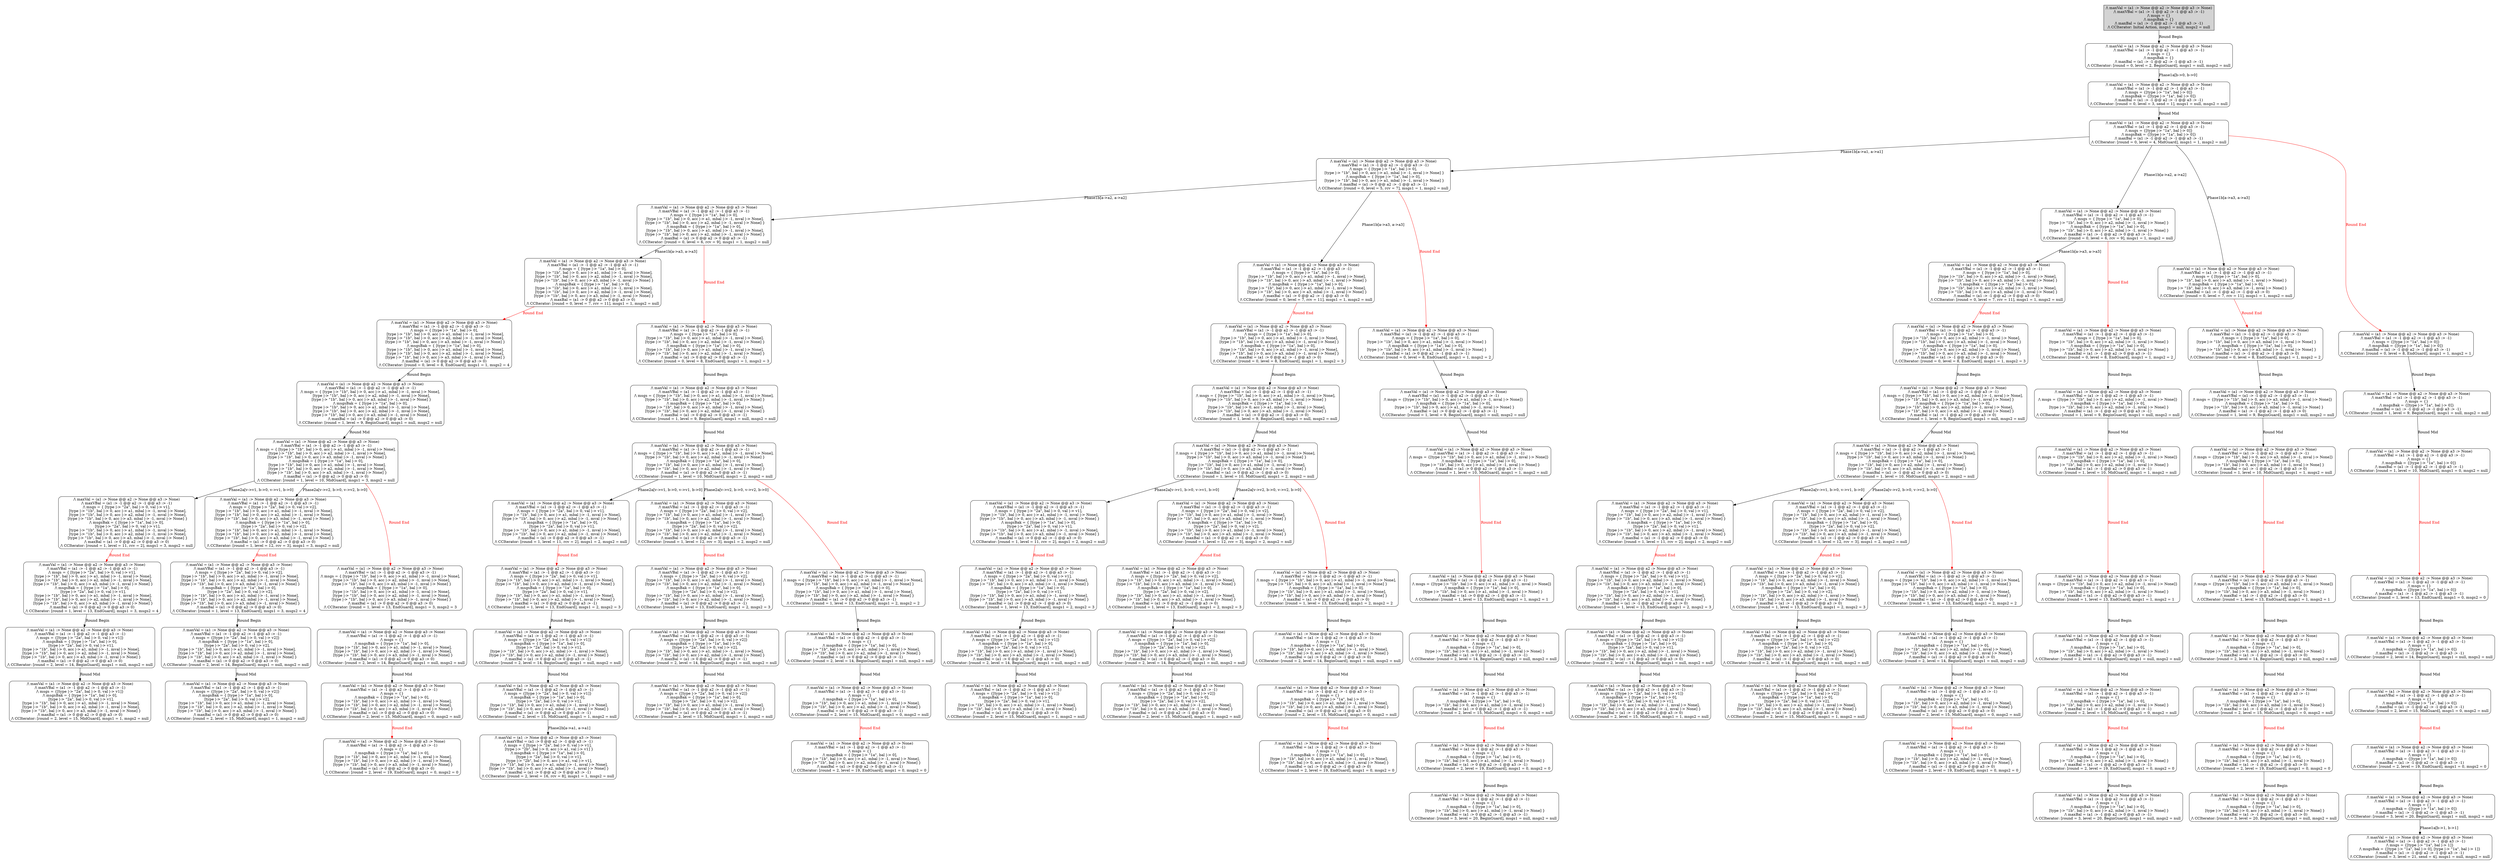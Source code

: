strict digraph DiskGraph {
node [shape=box,style=rounded]
nodesep=0.35;
subgraph cluster_graph {
color="white";
-3888029797607547720 [label="/\\ maxVal = (a1 :> None @@ a2 :> None @@ a3 :> None)\n/\\ maxVBal = (a1 :> -1 @@ a2 :> -1 @@ a3 :> -1)\n/\\ msgs = {}\n/\\ msgsBak = {}\n/\\ maxBal = (a1 :> -1 @@ a2 :> -1 @@ a3 :> -1)\n/\\ CCIterator: Initial Action, msgs1 = null, msgs2 = null",style = filled]
-3888029797607547720 -> 6808591493055346938 [label="Round Begin",color="black",fontcolor="black"];
6808591493055346938 [label="/\\ maxVal = (a1 :> None @@ a2 :> None @@ a3 :> None)\n/\\ maxVBal = (a1 :> -1 @@ a2 :> -1 @@ a3 :> -1)\n/\\ msgs = {}\n/\\ msgsBak = {}\n/\\ maxBal = (a1 :> -1 @@ a2 :> -1 @@ a3 :> -1)\n/\\ CCIterator: [round = 0, level = 2, BeginGuard], msgs1 = null, msgs2 = null"];
6808591493055346938 -> 5256771347012345260 [label="Phase1a[b->0, b->0]",color="black",fontcolor="black"];
5256771347012345260 [label="/\\ maxVal = (a1 :> None @@ a2 :> None @@ a3 :> None)\n/\\ maxVBal = (a1 :> -1 @@ a2 :> -1 @@ a3 :> -1)\n/\\ msgs = {[type |-> \"1a\", bal |-> 0]}\n/\\ msgsBak = {[type |-> \"1a\", bal |-> 0]}\n/\\ maxBal = (a1 :> -1 @@ a2 :> -1 @@ a3 :> -1)\n/\\ CCIterator: [round = 0, level = 3, send = 1], msgs1 = null, msgs2 = null"];
5256771347012345260 -> -1758752515226875901 [label="Round Mid",color="black",fontcolor="black"];
-1758752515226875901 [label="/\\ maxVal = (a1 :> None @@ a2 :> None @@ a3 :> None)\n/\\ maxVBal = (a1 :> -1 @@ a2 :> -1 @@ a3 :> -1)\n/\\ msgs = {[type |-> \"1a\", bal |-> 0]}\n/\\ msgsBak = {[type |-> \"1a\", bal |-> 0]}\n/\\ maxBal = (a1 :> -1 @@ a2 :> -1 @@ a3 :> -1)\n/\\ CCIterator: [round = 0, level = 4, MidGuard], msgs1 = 1, msgs2 = null"];
-1758752515226875901 -> -3015895393598180343 [label="Phase1b[a->a1, a->a1]",color="black",fontcolor="black"];
-3015895393598180343 [label="/\\ maxVal = (a1 :> None @@ a2 :> None @@ a3 :> None)\n/\\ maxVBal = (a1 :> -1 @@ a2 :> -1 @@ a3 :> -1)\n/\\ msgs = { [type |-> \"1a\", bal |-> 0],\n  [type |-> \"1b\", bal |-> 0, acc |-> a1, mbal |-> -1, mval |-> None] }\n/\\ msgsBak = { [type |-> \"1a\", bal |-> 0],\n  [type |-> \"1b\", bal |-> 0, acc |-> a1, mbal |-> -1, mval |-> None] }\n/\\ maxBal = (a1 :> 0 @@ a2 :> -1 @@ a3 :> -1)\n/\\ CCIterator: [round = 0, level = 5, rcv = 7], msgs1 = 1, msgs2 = null"];
-1758752515226875901 -> -179682880099015875 [label="Phase1b[a->a2, a->a2]",color="black",fontcolor="black"];
-179682880099015875 [label="/\\ maxVal = (a1 :> None @@ a2 :> None @@ a3 :> None)\n/\\ maxVBal = (a1 :> -1 @@ a2 :> -1 @@ a3 :> -1)\n/\\ msgs = { [type |-> \"1a\", bal |-> 0],\n  [type |-> \"1b\", bal |-> 0, acc |-> a2, mbal |-> -1, mval |-> None] }\n/\\ msgsBak = { [type |-> \"1a\", bal |-> 0],\n  [type |-> \"1b\", bal |-> 0, acc |-> a2, mbal |-> -1, mval |-> None] }\n/\\ maxBal = (a1 :> -1 @@ a2 :> 0 @@ a3 :> -1)\n/\\ CCIterator: [round = 0, level = 6, rcv = 9], msgs1 = 1, msgs2 = null"];
-1758752515226875901 -> 2399115597211542870 [label="Phase1b[a->a3, a->a3]",color="black",fontcolor="black"];
2399115597211542870 [label="/\\ maxVal = (a1 :> None @@ a2 :> None @@ a3 :> None)\n/\\ maxVBal = (a1 :> -1 @@ a2 :> -1 @@ a3 :> -1)\n/\\ msgs = { [type |-> \"1a\", bal |-> 0],\n  [type |-> \"1b\", bal |-> 0, acc |-> a3, mbal |-> -1, mval |-> None] }\n/\\ msgsBak = { [type |-> \"1a\", bal |-> 0],\n  [type |-> \"1b\", bal |-> 0, acc |-> a3, mbal |-> -1, mval |-> None] }\n/\\ maxBal = (a1 :> -1 @@ a2 :> -1 @@ a3 :> 0)\n/\\ CCIterator: [round = 0, level = 7, rcv = 11], msgs1 = 1, msgs2 = null"];
-1758752515226875901 -> -6151634811454776780 [label="Round End",color="red",fontcolor="red"];
-6151634811454776780 [label="/\\ maxVal = (a1 :> None @@ a2 :> None @@ a3 :> None)\n/\\ maxVBal = (a1 :> -1 @@ a2 :> -1 @@ a3 :> -1)\n/\\ msgs = {[type |-> \"1a\", bal |-> 0]}\n/\\ msgsBak = {[type |-> \"1a\", bal |-> 0]}\n/\\ maxBal = (a1 :> -1 @@ a2 :> -1 @@ a3 :> -1)\n/\\ CCIterator: [round = 0, level = 8, EndGuard], msgs1 = 1, msgs2 = 1"];
-3015895393598180343 -> 1444736697131944145 [label="Phase1b[a->a2, a->a2]",color="black",fontcolor="black"];
1444736697131944145 [label="/\\ maxVal = (a1 :> None @@ a2 :> None @@ a3 :> None)\n/\\ maxVBal = (a1 :> -1 @@ a2 :> -1 @@ a3 :> -1)\n/\\ msgs = { [type |-> \"1a\", bal |-> 0],\n  [type |-> \"1b\", bal |-> 0, acc |-> a1, mbal |-> -1, mval |-> None],\n  [type |-> \"1b\", bal |-> 0, acc |-> a2, mbal |-> -1, mval |-> None] }\n/\\ msgsBak = { [type |-> \"1a\", bal |-> 0],\n  [type |-> \"1b\", bal |-> 0, acc |-> a1, mbal |-> -1, mval |-> None],\n  [type |-> \"1b\", bal |-> 0, acc |-> a2, mbal |-> -1, mval |-> None] }\n/\\ maxBal = (a1 :> 0 @@ a2 :> 0 @@ a3 :> -1)\n/\\ CCIterator: [round = 0, level = 6, rcv = 9], msgs1 = 1, msgs2 = null"];
-3015895393598180343 -> 6781726125732494486 [label="Phase1b[a->a3, a->a3]",color="black",fontcolor="black"];
6781726125732494486 [label="/\\ maxVal = (a1 :> None @@ a2 :> None @@ a3 :> None)\n/\\ maxVBal = (a1 :> -1 @@ a2 :> -1 @@ a3 :> -1)\n/\\ msgs = { [type |-> \"1a\", bal |-> 0],\n  [type |-> \"1b\", bal |-> 0, acc |-> a1, mbal |-> -1, mval |-> None],\n  [type |-> \"1b\", bal |-> 0, acc |-> a3, mbal |-> -1, mval |-> None] }\n/\\ msgsBak = { [type |-> \"1a\", bal |-> 0],\n  [type |-> \"1b\", bal |-> 0, acc |-> a1, mbal |-> -1, mval |-> None],\n  [type |-> \"1b\", bal |-> 0, acc |-> a3, mbal |-> -1, mval |-> None] }\n/\\ maxBal = (a1 :> 0 @@ a2 :> -1 @@ a3 :> 0)\n/\\ CCIterator: [round = 0, level = 7, rcv = 11], msgs1 = 1, msgs2 = null"];
-3015895393598180343 -> -1674842317567280640 [label="Round End",color="red",fontcolor="red"];
-1674842317567280640 [label="/\\ maxVal = (a1 :> None @@ a2 :> None @@ a3 :> None)\n/\\ maxVBal = (a1 :> -1 @@ a2 :> -1 @@ a3 :> -1)\n/\\ msgs = { [type |-> \"1a\", bal |-> 0],\n  [type |-> \"1b\", bal |-> 0, acc |-> a1, mbal |-> -1, mval |-> None] }\n/\\ msgsBak = { [type |-> \"1a\", bal |-> 0],\n  [type |-> \"1b\", bal |-> 0, acc |-> a1, mbal |-> -1, mval |-> None] }\n/\\ maxBal = (a1 :> 0 @@ a2 :> -1 @@ a3 :> -1)\n/\\ CCIterator: [round = 0, level = 8, EndGuard], msgs1 = 1, msgs2 = 2"];
-179682880099015875 -> 3603948396340201942 [label="Phase1b[a->a3, a->a3]",color="black",fontcolor="black"];
3603948396340201942 [label="/\\ maxVal = (a1 :> None @@ a2 :> None @@ a3 :> None)\n/\\ maxVBal = (a1 :> -1 @@ a2 :> -1 @@ a3 :> -1)\n/\\ msgs = { [type |-> \"1a\", bal |-> 0],\n  [type |-> \"1b\", bal |-> 0, acc |-> a2, mbal |-> -1, mval |-> None],\n  [type |-> \"1b\", bal |-> 0, acc |-> a3, mbal |-> -1, mval |-> None] }\n/\\ msgsBak = { [type |-> \"1a\", bal |-> 0],\n  [type |-> \"1b\", bal |-> 0, acc |-> a2, mbal |-> -1, mval |-> None],\n  [type |-> \"1b\", bal |-> 0, acc |-> a3, mbal |-> -1, mval |-> None] }\n/\\ maxBal = (a1 :> -1 @@ a2 :> 0 @@ a3 :> 0)\n/\\ CCIterator: [round = 0, level = 7, rcv = 11], msgs1 = 1, msgs2 = null"];
-179682880099015875 -> 6274370887324649846 [label="Round End",color="red",fontcolor="red"];
6274370887324649846 [label="/\\ maxVal = (a1 :> None @@ a2 :> None @@ a3 :> None)\n/\\ maxVBal = (a1 :> -1 @@ a2 :> -1 @@ a3 :> -1)\n/\\ msgs = { [type |-> \"1a\", bal |-> 0],\n  [type |-> \"1b\", bal |-> 0, acc |-> a2, mbal |-> -1, mval |-> None] }\n/\\ msgsBak = { [type |-> \"1a\", bal |-> 0],\n  [type |-> \"1b\", bal |-> 0, acc |-> a2, mbal |-> -1, mval |-> None] }\n/\\ maxBal = (a1 :> -1 @@ a2 :> 0 @@ a3 :> -1)\n/\\ CCIterator: [round = 0, level = 8, EndGuard], msgs1 = 1, msgs2 = 2"];
2399115597211542870 -> -573099355699915997 [label="Round End",color="red",fontcolor="red"];
-573099355699915997 [label="/\\ maxVal = (a1 :> None @@ a2 :> None @@ a3 :> None)\n/\\ maxVBal = (a1 :> -1 @@ a2 :> -1 @@ a3 :> -1)\n/\\ msgs = { [type |-> \"1a\", bal |-> 0],\n  [type |-> \"1b\", bal |-> 0, acc |-> a3, mbal |-> -1, mval |-> None] }\n/\\ msgsBak = { [type |-> \"1a\", bal |-> 0],\n  [type |-> \"1b\", bal |-> 0, acc |-> a3, mbal |-> -1, mval |-> None] }\n/\\ maxBal = (a1 :> -1 @@ a2 :> -1 @@ a3 :> 0)\n/\\ CCIterator: [round = 0, level = 8, EndGuard], msgs1 = 1, msgs2 = 2"];
-6151634811454776780 -> 4721380752200208190 [label="Round Begin",color="black",fontcolor="black"];
4721380752200208190 [label="/\\ maxVal = (a1 :> None @@ a2 :> None @@ a3 :> None)\n/\\ maxVBal = (a1 :> -1 @@ a2 :> -1 @@ a3 :> -1)\n/\\ msgs = {}\n/\\ msgsBak = {[type |-> \"1a\", bal |-> 0]}\n/\\ maxBal = (a1 :> -1 @@ a2 :> -1 @@ a3 :> -1)\n/\\ CCIterator: [round = 1, level = 9, BeginGuard], msgs1 = null, msgs2 = null"];
1444736697131944145 -> 4034749483845541568 [label="Phase1b[a->a3, a->a3]",color="black",fontcolor="black"];
4034749483845541568 [label="/\\ maxVal = (a1 :> None @@ a2 :> None @@ a3 :> None)\n/\\ maxVBal = (a1 :> -1 @@ a2 :> -1 @@ a3 :> -1)\n/\\ msgs = { [type |-> \"1a\", bal |-> 0],\n  [type |-> \"1b\", bal |-> 0, acc |-> a1, mbal |-> -1, mval |-> None],\n  [type |-> \"1b\", bal |-> 0, acc |-> a2, mbal |-> -1, mval |-> None],\n  [type |-> \"1b\", bal |-> 0, acc |-> a3, mbal |-> -1, mval |-> None] }\n/\\ msgsBak = { [type |-> \"1a\", bal |-> 0],\n  [type |-> \"1b\", bal |-> 0, acc |-> a1, mbal |-> -1, mval |-> None],\n  [type |-> \"1b\", bal |-> 0, acc |-> a2, mbal |-> -1, mval |-> None],\n  [type |-> \"1b\", bal |-> 0, acc |-> a3, mbal |-> -1, mval |-> None] }\n/\\ maxBal = (a1 :> 0 @@ a2 :> 0 @@ a3 :> 0)\n/\\ CCIterator: [round = 0, level = 7, rcv = 11], msgs1 = 1, msgs2 = null"];
1444736697131944145 -> -4711306081937775974 [label="Round End",color="red",fontcolor="red"];
-4711306081937775974 [label="/\\ maxVal = (a1 :> None @@ a2 :> None @@ a3 :> None)\n/\\ maxVBal = (a1 :> -1 @@ a2 :> -1 @@ a3 :> -1)\n/\\ msgs = { [type |-> \"1a\", bal |-> 0],\n  [type |-> \"1b\", bal |-> 0, acc |-> a1, mbal |-> -1, mval |-> None],\n  [type |-> \"1b\", bal |-> 0, acc |-> a2, mbal |-> -1, mval |-> None] }\n/\\ msgsBak = { [type |-> \"1a\", bal |-> 0],\n  [type |-> \"1b\", bal |-> 0, acc |-> a1, mbal |-> -1, mval |-> None],\n  [type |-> \"1b\", bal |-> 0, acc |-> a2, mbal |-> -1, mval |-> None] }\n/\\ maxBal = (a1 :> 0 @@ a2 :> 0 @@ a3 :> -1)\n/\\ CCIterator: [round = 0, level = 8, EndGuard], msgs1 = 1, msgs2 = 3"];
6781726125732494486 -> -8692747474569164061 [label="Round End",color="red",fontcolor="red"];
-8692747474569164061 [label="/\\ maxVal = (a1 :> None @@ a2 :> None @@ a3 :> None)\n/\\ maxVBal = (a1 :> -1 @@ a2 :> -1 @@ a3 :> -1)\n/\\ msgs = { [type |-> \"1a\", bal |-> 0],\n  [type |-> \"1b\", bal |-> 0, acc |-> a1, mbal |-> -1, mval |-> None],\n  [type |-> \"1b\", bal |-> 0, acc |-> a3, mbal |-> -1, mval |-> None] }\n/\\ msgsBak = { [type |-> \"1a\", bal |-> 0],\n  [type |-> \"1b\", bal |-> 0, acc |-> a1, mbal |-> -1, mval |-> None],\n  [type |-> \"1b\", bal |-> 0, acc |-> a3, mbal |-> -1, mval |-> None] }\n/\\ maxBal = (a1 :> 0 @@ a2 :> -1 @@ a3 :> 0)\n/\\ CCIterator: [round = 0, level = 8, EndGuard], msgs1 = 1, msgs2 = 3"];
-1674842317567280640 -> 8324316755729164539 [label="Round Begin",color="black",fontcolor="black"];
8324316755729164539 [label="/\\ maxVal = (a1 :> None @@ a2 :> None @@ a3 :> None)\n/\\ maxVBal = (a1 :> -1 @@ a2 :> -1 @@ a3 :> -1)\n/\\ msgs = {[type |-> \"1b\", bal |-> 0, acc |-> a1, mbal |-> -1, mval |-> None]}\n/\\ msgsBak = { [type |-> \"1a\", bal |-> 0],\n  [type |-> \"1b\", bal |-> 0, acc |-> a1, mbal |-> -1, mval |-> None] }\n/\\ maxBal = (a1 :> 0 @@ a2 :> -1 @@ a3 :> -1)\n/\\ CCIterator: [round = 1, level = 9, BeginGuard], msgs1 = null, msgs2 = null"];
3603948396340201942 -> -1494240458588110941 [label="Round End",color="red",fontcolor="red"];
-1494240458588110941 [label="/\\ maxVal = (a1 :> None @@ a2 :> None @@ a3 :> None)\n/\\ maxVBal = (a1 :> -1 @@ a2 :> -1 @@ a3 :> -1)\n/\\ msgs = { [type |-> \"1a\", bal |-> 0],\n  [type |-> \"1b\", bal |-> 0, acc |-> a2, mbal |-> -1, mval |-> None],\n  [type |-> \"1b\", bal |-> 0, acc |-> a3, mbal |-> -1, mval |-> None] }\n/\\ msgsBak = { [type |-> \"1a\", bal |-> 0],\n  [type |-> \"1b\", bal |-> 0, acc |-> a2, mbal |-> -1, mval |-> None],\n  [type |-> \"1b\", bal |-> 0, acc |-> a3, mbal |-> -1, mval |-> None] }\n/\\ maxBal = (a1 :> -1 @@ a2 :> 0 @@ a3 :> 0)\n/\\ CCIterator: [round = 0, level = 8, EndGuard], msgs1 = 1, msgs2 = 3"];
6274370887324649846 -> -3722470140818465907 [label="Round Begin",color="black",fontcolor="black"];
-3722470140818465907 [label="/\\ maxVal = (a1 :> None @@ a2 :> None @@ a3 :> None)\n/\\ maxVBal = (a1 :> -1 @@ a2 :> -1 @@ a3 :> -1)\n/\\ msgs = {[type |-> \"1b\", bal |-> 0, acc |-> a2, mbal |-> -1, mval |-> None]}\n/\\ msgsBak = { [type |-> \"1a\", bal |-> 0],\n  [type |-> \"1b\", bal |-> 0, acc |-> a2, mbal |-> -1, mval |-> None] }\n/\\ maxBal = (a1 :> -1 @@ a2 :> 0 @@ a3 :> -1)\n/\\ CCIterator: [round = 1, level = 9, BeginGuard], msgs1 = null, msgs2 = null"];
-573099355699915997 -> 7156179234326430168 [label="Round Begin",color="black",fontcolor="black"];
7156179234326430168 [label="/\\ maxVal = (a1 :> None @@ a2 :> None @@ a3 :> None)\n/\\ maxVBal = (a1 :> -1 @@ a2 :> -1 @@ a3 :> -1)\n/\\ msgs = {[type |-> \"1b\", bal |-> 0, acc |-> a3, mbal |-> -1, mval |-> None]}\n/\\ msgsBak = { [type |-> \"1a\", bal |-> 0],\n  [type |-> \"1b\", bal |-> 0, acc |-> a3, mbal |-> -1, mval |-> None] }\n/\\ maxBal = (a1 :> -1 @@ a2 :> -1 @@ a3 :> 0)\n/\\ CCIterator: [round = 1, level = 9, BeginGuard], msgs1 = null, msgs2 = null"];
4721380752200208190 -> -3029868824603513988 [label="Round Mid",color="black",fontcolor="black"];
-3029868824603513988 [label="/\\ maxVal = (a1 :> None @@ a2 :> None @@ a3 :> None)\n/\\ maxVBal = (a1 :> -1 @@ a2 :> -1 @@ a3 :> -1)\n/\\ msgs = {}\n/\\ msgsBak = {[type |-> \"1a\", bal |-> 0]}\n/\\ maxBal = (a1 :> -1 @@ a2 :> -1 @@ a3 :> -1)\n/\\ CCIterator: [round = 1, level = 10, MidGuard], msgs1 = 0, msgs2 = null"];
4034749483845541568 -> -1243309572955232075 [label="Round End",color="red",fontcolor="red"];
-1243309572955232075 [label="/\\ maxVal = (a1 :> None @@ a2 :> None @@ a3 :> None)\n/\\ maxVBal = (a1 :> -1 @@ a2 :> -1 @@ a3 :> -1)\n/\\ msgs = { [type |-> \"1a\", bal |-> 0],\n  [type |-> \"1b\", bal |-> 0, acc |-> a1, mbal |-> -1, mval |-> None],\n  [type |-> \"1b\", bal |-> 0, acc |-> a2, mbal |-> -1, mval |-> None],\n  [type |-> \"1b\", bal |-> 0, acc |-> a3, mbal |-> -1, mval |-> None] }\n/\\ msgsBak = { [type |-> \"1a\", bal |-> 0],\n  [type |-> \"1b\", bal |-> 0, acc |-> a1, mbal |-> -1, mval |-> None],\n  [type |-> \"1b\", bal |-> 0, acc |-> a2, mbal |-> -1, mval |-> None],\n  [type |-> \"1b\", bal |-> 0, acc |-> a3, mbal |-> -1, mval |-> None] }\n/\\ maxBal = (a1 :> 0 @@ a2 :> 0 @@ a3 :> 0)\n/\\ CCIterator: [round = 0, level = 8, EndGuard], msgs1 = 1, msgs2 = 4"];
-4711306081937775974 -> 5537615289906873599 [label="Round Begin",color="black",fontcolor="black"];
5537615289906873599 [label="/\\ maxVal = (a1 :> None @@ a2 :> None @@ a3 :> None)\n/\\ maxVBal = (a1 :> -1 @@ a2 :> -1 @@ a3 :> -1)\n/\\ msgs = { [type |-> \"1b\", bal |-> 0, acc |-> a1, mbal |-> -1, mval |-> None],\n  [type |-> \"1b\", bal |-> 0, acc |-> a2, mbal |-> -1, mval |-> None] }\n/\\ msgsBak = { [type |-> \"1a\", bal |-> 0],\n  [type |-> \"1b\", bal |-> 0, acc |-> a1, mbal |-> -1, mval |-> None],\n  [type |-> \"1b\", bal |-> 0, acc |-> a2, mbal |-> -1, mval |-> None] }\n/\\ maxBal = (a1 :> 0 @@ a2 :> 0 @@ a3 :> -1)\n/\\ CCIterator: [round = 1, level = 9, BeginGuard], msgs1 = null, msgs2 = null"];
-8692747474569164061 -> 8438254670987422854 [label="Round Begin",color="black",fontcolor="black"];
8438254670987422854 [label="/\\ maxVal = (a1 :> None @@ a2 :> None @@ a3 :> None)\n/\\ maxVBal = (a1 :> -1 @@ a2 :> -1 @@ a3 :> -1)\n/\\ msgs = { [type |-> \"1b\", bal |-> 0, acc |-> a1, mbal |-> -1, mval |-> None],\n  [type |-> \"1b\", bal |-> 0, acc |-> a3, mbal |-> -1, mval |-> None] }\n/\\ msgsBak = { [type |-> \"1a\", bal |-> 0],\n  [type |-> \"1b\", bal |-> 0, acc |-> a1, mbal |-> -1, mval |-> None],\n  [type |-> \"1b\", bal |-> 0, acc |-> a3, mbal |-> -1, mval |-> None] }\n/\\ maxBal = (a1 :> 0 @@ a2 :> -1 @@ a3 :> 0)\n/\\ CCIterator: [round = 1, level = 9, BeginGuard], msgs1 = null, msgs2 = null"];
8324316755729164539 -> -1732793628399956807 [label="Round Mid",color="black",fontcolor="black"];
-1732793628399956807 [label="/\\ maxVal = (a1 :> None @@ a2 :> None @@ a3 :> None)\n/\\ maxVBal = (a1 :> -1 @@ a2 :> -1 @@ a3 :> -1)\n/\\ msgs = {[type |-> \"1b\", bal |-> 0, acc |-> a1, mbal |-> -1, mval |-> None]}\n/\\ msgsBak = { [type |-> \"1a\", bal |-> 0],\n  [type |-> \"1b\", bal |-> 0, acc |-> a1, mbal |-> -1, mval |-> None] }\n/\\ maxBal = (a1 :> 0 @@ a2 :> -1 @@ a3 :> -1)\n/\\ CCIterator: [round = 1, level = 10, MidGuard], msgs1 = 1, msgs2 = null"];
-1494240458588110941 -> 1802847124842043846 [label="Round Begin",color="black",fontcolor="black"];
1802847124842043846 [label="/\\ maxVal = (a1 :> None @@ a2 :> None @@ a3 :> None)\n/\\ maxVBal = (a1 :> -1 @@ a2 :> -1 @@ a3 :> -1)\n/\\ msgs = { [type |-> \"1b\", bal |-> 0, acc |-> a2, mbal |-> -1, mval |-> None],\n  [type |-> \"1b\", bal |-> 0, acc |-> a3, mbal |-> -1, mval |-> None] }\n/\\ msgsBak = { [type |-> \"1a\", bal |-> 0],\n  [type |-> \"1b\", bal |-> 0, acc |-> a2, mbal |-> -1, mval |-> None],\n  [type |-> \"1b\", bal |-> 0, acc |-> a3, mbal |-> -1, mval |-> None] }\n/\\ maxBal = (a1 :> -1 @@ a2 :> 0 @@ a3 :> 0)\n/\\ CCIterator: [round = 1, level = 9, BeginGuard], msgs1 = null, msgs2 = null"];
-3722470140818465907 -> 6350402842246578127 [label="Round Mid",color="black",fontcolor="black"];
6350402842246578127 [label="/\\ maxVal = (a1 :> None @@ a2 :> None @@ a3 :> None)\n/\\ maxVBal = (a1 :> -1 @@ a2 :> -1 @@ a3 :> -1)\n/\\ msgs = {[type |-> \"1b\", bal |-> 0, acc |-> a2, mbal |-> -1, mval |-> None]}\n/\\ msgsBak = { [type |-> \"1a\", bal |-> 0],\n  [type |-> \"1b\", bal |-> 0, acc |-> a2, mbal |-> -1, mval |-> None] }\n/\\ maxBal = (a1 :> -1 @@ a2 :> 0 @@ a3 :> -1)\n/\\ CCIterator: [round = 1, level = 10, MidGuard], msgs1 = 1, msgs2 = null"];
7156179234326430168 -> -632241703910808166 [label="Round Mid",color="black",fontcolor="black"];
-632241703910808166 [label="/\\ maxVal = (a1 :> None @@ a2 :> None @@ a3 :> None)\n/\\ maxVBal = (a1 :> -1 @@ a2 :> -1 @@ a3 :> -1)\n/\\ msgs = {[type |-> \"1b\", bal |-> 0, acc |-> a3, mbal |-> -1, mval |-> None]}\n/\\ msgsBak = { [type |-> \"1a\", bal |-> 0],\n  [type |-> \"1b\", bal |-> 0, acc |-> a3, mbal |-> -1, mval |-> None] }\n/\\ maxBal = (a1 :> -1 @@ a2 :> -1 @@ a3 :> 0)\n/\\ CCIterator: [round = 1, level = 10, MidGuard], msgs1 = 1, msgs2 = null"];
-3029868824603513988 -> 8833762346401185491 [label="Round End",color="red",fontcolor="red"];
8833762346401185491 [label="/\\ maxVal = (a1 :> None @@ a2 :> None @@ a3 :> None)\n/\\ maxVBal = (a1 :> -1 @@ a2 :> -1 @@ a3 :> -1)\n/\\ msgs = {}\n/\\ msgsBak = {[type |-> \"1a\", bal |-> 0]}\n/\\ maxBal = (a1 :> -1 @@ a2 :> -1 @@ a3 :> -1)\n/\\ CCIterator: [round = 1, level = 13, EndGuard], msgs1 = 0, msgs2 = 0"];
-1243309572955232075 -> 2894791977904759060 [label="Round Begin",color="black",fontcolor="black"];
2894791977904759060 [label="/\\ maxVal = (a1 :> None @@ a2 :> None @@ a3 :> None)\n/\\ maxVBal = (a1 :> -1 @@ a2 :> -1 @@ a3 :> -1)\n/\\ msgs = { [type |-> \"1b\", bal |-> 0, acc |-> a1, mbal |-> -1, mval |-> None],\n  [type |-> \"1b\", bal |-> 0, acc |-> a2, mbal |-> -1, mval |-> None],\n  [type |-> \"1b\", bal |-> 0, acc |-> a3, mbal |-> -1, mval |-> None] }\n/\\ msgsBak = { [type |-> \"1a\", bal |-> 0],\n  [type |-> \"1b\", bal |-> 0, acc |-> a1, mbal |-> -1, mval |-> None],\n  [type |-> \"1b\", bal |-> 0, acc |-> a2, mbal |-> -1, mval |-> None],\n  [type |-> \"1b\", bal |-> 0, acc |-> a3, mbal |-> -1, mval |-> None] }\n/\\ maxBal = (a1 :> 0 @@ a2 :> 0 @@ a3 :> 0)\n/\\ CCIterator: [round = 1, level = 9, BeginGuard], msgs1 = null, msgs2 = null"];
5537615289906873599 -> -2832896827079827267 [label="Round Mid",color="black",fontcolor="black"];
-2832896827079827267 [label="/\\ maxVal = (a1 :> None @@ a2 :> None @@ a3 :> None)\n/\\ maxVBal = (a1 :> -1 @@ a2 :> -1 @@ a3 :> -1)\n/\\ msgs = { [type |-> \"1b\", bal |-> 0, acc |-> a1, mbal |-> -1, mval |-> None],\n  [type |-> \"1b\", bal |-> 0, acc |-> a2, mbal |-> -1, mval |-> None] }\n/\\ msgsBak = { [type |-> \"1a\", bal |-> 0],\n  [type |-> \"1b\", bal |-> 0, acc |-> a1, mbal |-> -1, mval |-> None],\n  [type |-> \"1b\", bal |-> 0, acc |-> a2, mbal |-> -1, mval |-> None] }\n/\\ maxBal = (a1 :> 0 @@ a2 :> 0 @@ a3 :> -1)\n/\\ CCIterator: [round = 1, level = 10, MidGuard], msgs1 = 2, msgs2 = null"];
8438254670987422854 -> -2203180001048344380 [label="Round Mid",color="black",fontcolor="black"];
-2203180001048344380 [label="/\\ maxVal = (a1 :> None @@ a2 :> None @@ a3 :> None)\n/\\ maxVBal = (a1 :> -1 @@ a2 :> -1 @@ a3 :> -1)\n/\\ msgs = { [type |-> \"1b\", bal |-> 0, acc |-> a1, mbal |-> -1, mval |-> None],\n  [type |-> \"1b\", bal |-> 0, acc |-> a3, mbal |-> -1, mval |-> None] }\n/\\ msgsBak = { [type |-> \"1a\", bal |-> 0],\n  [type |-> \"1b\", bal |-> 0, acc |-> a1, mbal |-> -1, mval |-> None],\n  [type |-> \"1b\", bal |-> 0, acc |-> a3, mbal |-> -1, mval |-> None] }\n/\\ maxBal = (a1 :> 0 @@ a2 :> -1 @@ a3 :> 0)\n/\\ CCIterator: [round = 1, level = 10, MidGuard], msgs1 = 2, msgs2 = null"];
-1732793628399956807 -> 5230802563508836630 [label="Round End",color="red",fontcolor="red"];
5230802563508836630 [label="/\\ maxVal = (a1 :> None @@ a2 :> None @@ a3 :> None)\n/\\ maxVBal = (a1 :> -1 @@ a2 :> -1 @@ a3 :> -1)\n/\\ msgs = {[type |-> \"1b\", bal |-> 0, acc |-> a1, mbal |-> -1, mval |-> None]}\n/\\ msgsBak = { [type |-> \"1a\", bal |-> 0],\n  [type |-> \"1b\", bal |-> 0, acc |-> a1, mbal |-> -1, mval |-> None] }\n/\\ maxBal = (a1 :> 0 @@ a2 :> -1 @@ a3 :> -1)\n/\\ CCIterator: [round = 1, level = 13, EndGuard], msgs1 = 1, msgs2 = 1"];
1802847124842043846 -> -8254263087722136188 [label="Round Mid",color="black",fontcolor="black"];
-8254263087722136188 [label="/\\ maxVal = (a1 :> None @@ a2 :> None @@ a3 :> None)\n/\\ maxVBal = (a1 :> -1 @@ a2 :> -1 @@ a3 :> -1)\n/\\ msgs = { [type |-> \"1b\", bal |-> 0, acc |-> a2, mbal |-> -1, mval |-> None],\n  [type |-> \"1b\", bal |-> 0, acc |-> a3, mbal |-> -1, mval |-> None] }\n/\\ msgsBak = { [type |-> \"1a\", bal |-> 0],\n  [type |-> \"1b\", bal |-> 0, acc |-> a2, mbal |-> -1, mval |-> None],\n  [type |-> \"1b\", bal |-> 0, acc |-> a3, mbal |-> -1, mval |-> None] }\n/\\ maxBal = (a1 :> -1 @@ a2 :> 0 @@ a3 :> 0)\n/\\ CCIterator: [round = 1, level = 10, MidGuard], msgs1 = 2, msgs2 = null"];
6350402842246578127 -> -629021897850328480 [label="Round End",color="red",fontcolor="red"];
-629021897850328480 [label="/\\ maxVal = (a1 :> None @@ a2 :> None @@ a3 :> None)\n/\\ maxVBal = (a1 :> -1 @@ a2 :> -1 @@ a3 :> -1)\n/\\ msgs = {[type |-> \"1b\", bal |-> 0, acc |-> a2, mbal |-> -1, mval |-> None]}\n/\\ msgsBak = { [type |-> \"1a\", bal |-> 0],\n  [type |-> \"1b\", bal |-> 0, acc |-> a2, mbal |-> -1, mval |-> None] }\n/\\ maxBal = (a1 :> -1 @@ a2 :> 0 @@ a3 :> -1)\n/\\ CCIterator: [round = 1, level = 13, EndGuard], msgs1 = 1, msgs2 = 1"];
-632241703910808166 -> 6367449762923933749 [label="Round End",color="red",fontcolor="red"];
6367449762923933749 [label="/\\ maxVal = (a1 :> None @@ a2 :> None @@ a3 :> None)\n/\\ maxVBal = (a1 :> -1 @@ a2 :> -1 @@ a3 :> -1)\n/\\ msgs = {[type |-> \"1b\", bal |-> 0, acc |-> a3, mbal |-> -1, mval |-> None]}\n/\\ msgsBak = { [type |-> \"1a\", bal |-> 0],\n  [type |-> \"1b\", bal |-> 0, acc |-> a3, mbal |-> -1, mval |-> None] }\n/\\ maxBal = (a1 :> -1 @@ a2 :> -1 @@ a3 :> 0)\n/\\ CCIterator: [round = 1, level = 13, EndGuard], msgs1 = 1, msgs2 = 1"];
8833762346401185491 -> -1233462308025525615 [label="Round Begin",color="black",fontcolor="black"];
-1233462308025525615 [label="/\\ maxVal = (a1 :> None @@ a2 :> None @@ a3 :> None)\n/\\ maxVBal = (a1 :> -1 @@ a2 :> -1 @@ a3 :> -1)\n/\\ msgs = {}\n/\\ msgsBak = {[type |-> \"1a\", bal |-> 0]}\n/\\ maxBal = (a1 :> -1 @@ a2 :> -1 @@ a3 :> -1)\n/\\ CCIterator: [round = 2, level = 14, BeginGuard], msgs1 = null, msgs2 = null"];
2894791977904759060 -> -4874489726803819178 [label="Round Mid",color="black",fontcolor="black"];
-4874489726803819178 [label="/\\ maxVal = (a1 :> None @@ a2 :> None @@ a3 :> None)\n/\\ maxVBal = (a1 :> -1 @@ a2 :> -1 @@ a3 :> -1)\n/\\ msgs = { [type |-> \"1b\", bal |-> 0, acc |-> a1, mbal |-> -1, mval |-> None],\n  [type |-> \"1b\", bal |-> 0, acc |-> a2, mbal |-> -1, mval |-> None],\n  [type |-> \"1b\", bal |-> 0, acc |-> a3, mbal |-> -1, mval |-> None] }\n/\\ msgsBak = { [type |-> \"1a\", bal |-> 0],\n  [type |-> \"1b\", bal |-> 0, acc |-> a1, mbal |-> -1, mval |-> None],\n  [type |-> \"1b\", bal |-> 0, acc |-> a2, mbal |-> -1, mval |-> None],\n  [type |-> \"1b\", bal |-> 0, acc |-> a3, mbal |-> -1, mval |-> None] }\n/\\ maxBal = (a1 :> 0 @@ a2 :> 0 @@ a3 :> 0)\n/\\ CCIterator: [round = 1, level = 10, MidGuard], msgs1 = 3, msgs2 = null"];
-2832896827079827267 -> -3801479226623842047 [label="Phase2a[v->v1, b->0, v->v1, b->0]",color="black",fontcolor="black"];
-3801479226623842047 [label="/\\ maxVal = (a1 :> None @@ a2 :> None @@ a3 :> None)\n/\\ maxVBal = (a1 :> -1 @@ a2 :> -1 @@ a3 :> -1)\n/\\ msgs = { [type |-> \"2a\", bal |-> 0, val |-> v1],\n  [type |-> \"1b\", bal |-> 0, acc |-> a1, mbal |-> -1, mval |-> None],\n  [type |-> \"1b\", bal |-> 0, acc |-> a2, mbal |-> -1, mval |-> None] }\n/\\ msgsBak = { [type |-> \"1a\", bal |-> 0],\n  [type |-> \"2a\", bal |-> 0, val |-> v1],\n  [type |-> \"1b\", bal |-> 0, acc |-> a1, mbal |-> -1, mval |-> None],\n  [type |-> \"1b\", bal |-> 0, acc |-> a2, mbal |-> -1, mval |-> None] }\n/\\ maxBal = (a1 :> 0 @@ a2 :> 0 @@ a3 :> -1)\n/\\ CCIterator: [round = 1, level = 11, rcv = 2], msgs1 = 2, msgs2 = null"];
-2832896827079827267 -> -8633496222854688728 [label="Phase2a[v->v2, b->0, v->v2, b->0]",color="black",fontcolor="black"];
-8633496222854688728 [label="/\\ maxVal = (a1 :> None @@ a2 :> None @@ a3 :> None)\n/\\ maxVBal = (a1 :> -1 @@ a2 :> -1 @@ a3 :> -1)\n/\\ msgs = { [type |-> \"2a\", bal |-> 0, val |-> v2],\n  [type |-> \"1b\", bal |-> 0, acc |-> a1, mbal |-> -1, mval |-> None],\n  [type |-> \"1b\", bal |-> 0, acc |-> a2, mbal |-> -1, mval |-> None] }\n/\\ msgsBak = { [type |-> \"1a\", bal |-> 0],\n  [type |-> \"2a\", bal |-> 0, val |-> v2],\n  [type |-> \"1b\", bal |-> 0, acc |-> a1, mbal |-> -1, mval |-> None],\n  [type |-> \"1b\", bal |-> 0, acc |-> a2, mbal |-> -1, mval |-> None] }\n/\\ maxBal = (a1 :> 0 @@ a2 :> 0 @@ a3 :> -1)\n/\\ CCIterator: [round = 1, level = 12, rcv = 3], msgs1 = 2, msgs2 = null"];
-2832896827079827267 -> 8632253762798351634 [label="Round End",color="red",fontcolor="red"];
8632253762798351634 [label="/\\ maxVal = (a1 :> None @@ a2 :> None @@ a3 :> None)\n/\\ maxVBal = (a1 :> -1 @@ a2 :> -1 @@ a3 :> -1)\n/\\ msgs = { [type |-> \"1b\", bal |-> 0, acc |-> a1, mbal |-> -1, mval |-> None],\n  [type |-> \"1b\", bal |-> 0, acc |-> a2, mbal |-> -1, mval |-> None] }\n/\\ msgsBak = { [type |-> \"1a\", bal |-> 0],\n  [type |-> \"1b\", bal |-> 0, acc |-> a1, mbal |-> -1, mval |-> None],\n  [type |-> \"1b\", bal |-> 0, acc |-> a2, mbal |-> -1, mval |-> None] }\n/\\ maxBal = (a1 :> 0 @@ a2 :> 0 @@ a3 :> -1)\n/\\ CCIterator: [round = 1, level = 13, EndGuard], msgs1 = 2, msgs2 = 2"];
-2203180001048344380 -> -829927329111893890 [label="Phase2a[v->v1, b->0, v->v1, b->0]",color="black",fontcolor="black"];
-829927329111893890 [label="/\\ maxVal = (a1 :> None @@ a2 :> None @@ a3 :> None)\n/\\ maxVBal = (a1 :> -1 @@ a2 :> -1 @@ a3 :> -1)\n/\\ msgs = { [type |-> \"2a\", bal |-> 0, val |-> v1],\n  [type |-> \"1b\", bal |-> 0, acc |-> a1, mbal |-> -1, mval |-> None],\n  [type |-> \"1b\", bal |-> 0, acc |-> a3, mbal |-> -1, mval |-> None] }\n/\\ msgsBak = { [type |-> \"1a\", bal |-> 0],\n  [type |-> \"2a\", bal |-> 0, val |-> v1],\n  [type |-> \"1b\", bal |-> 0, acc |-> a1, mbal |-> -1, mval |-> None],\n  [type |-> \"1b\", bal |-> 0, acc |-> a3, mbal |-> -1, mval |-> None] }\n/\\ maxBal = (a1 :> 0 @@ a2 :> -1 @@ a3 :> 0)\n/\\ CCIterator: [round = 1, level = 11, rcv = 2], msgs1 = 2, msgs2 = null"];
-2203180001048344380 -> -5230289572310851241 [label="Phase2a[v->v2, b->0, v->v2, b->0]",color="black",fontcolor="black"];
-5230289572310851241 [label="/\\ maxVal = (a1 :> None @@ a2 :> None @@ a3 :> None)\n/\\ maxVBal = (a1 :> -1 @@ a2 :> -1 @@ a3 :> -1)\n/\\ msgs = { [type |-> \"2a\", bal |-> 0, val |-> v2],\n  [type |-> \"1b\", bal |-> 0, acc |-> a1, mbal |-> -1, mval |-> None],\n  [type |-> \"1b\", bal |-> 0, acc |-> a3, mbal |-> -1, mval |-> None] }\n/\\ msgsBak = { [type |-> \"1a\", bal |-> 0],\n  [type |-> \"2a\", bal |-> 0, val |-> v2],\n  [type |-> \"1b\", bal |-> 0, acc |-> a1, mbal |-> -1, mval |-> None],\n  [type |-> \"1b\", bal |-> 0, acc |-> a3, mbal |-> -1, mval |-> None] }\n/\\ maxBal = (a1 :> 0 @@ a2 :> -1 @@ a3 :> 0)\n/\\ CCIterator: [round = 1, level = 12, rcv = 3], msgs1 = 2, msgs2 = null"];
-2203180001048344380 -> 5622974078115143019 [label="Round End",color="red",fontcolor="red"];
5622974078115143019 [label="/\\ maxVal = (a1 :> None @@ a2 :> None @@ a3 :> None)\n/\\ maxVBal = (a1 :> -1 @@ a2 :> -1 @@ a3 :> -1)\n/\\ msgs = { [type |-> \"1b\", bal |-> 0, acc |-> a1, mbal |-> -1, mval |-> None],\n  [type |-> \"1b\", bal |-> 0, acc |-> a3, mbal |-> -1, mval |-> None] }\n/\\ msgsBak = { [type |-> \"1a\", bal |-> 0],\n  [type |-> \"1b\", bal |-> 0, acc |-> a1, mbal |-> -1, mval |-> None],\n  [type |-> \"1b\", bal |-> 0, acc |-> a3, mbal |-> -1, mval |-> None] }\n/\\ maxBal = (a1 :> 0 @@ a2 :> -1 @@ a3 :> 0)\n/\\ CCIterator: [round = 1, level = 13, EndGuard], msgs1 = 2, msgs2 = 2"];
5230802563508836630 -> 6011347970561447850 [label="Round Begin",color="black",fontcolor="black"];
6011347970561447850 [label="/\\ maxVal = (a1 :> None @@ a2 :> None @@ a3 :> None)\n/\\ maxVBal = (a1 :> -1 @@ a2 :> -1 @@ a3 :> -1)\n/\\ msgs = {}\n/\\ msgsBak = { [type |-> \"1a\", bal |-> 0],\n  [type |-> \"1b\", bal |-> 0, acc |-> a1, mbal |-> -1, mval |-> None] }\n/\\ maxBal = (a1 :> 0 @@ a2 :> -1 @@ a3 :> -1)\n/\\ CCIterator: [round = 2, level = 14, BeginGuard], msgs1 = null, msgs2 = null"];
-8254263087722136188 -> 7397679263869056400 [label="Phase2a[v->v1, b->0, v->v1, b->0]",color="black",fontcolor="black"];
7397679263869056400 [label="/\\ maxVal = (a1 :> None @@ a2 :> None @@ a3 :> None)\n/\\ maxVBal = (a1 :> -1 @@ a2 :> -1 @@ a3 :> -1)\n/\\ msgs = { [type |-> \"2a\", bal |-> 0, val |-> v1],\n  [type |-> \"1b\", bal |-> 0, acc |-> a2, mbal |-> -1, mval |-> None],\n  [type |-> \"1b\", bal |-> 0, acc |-> a3, mbal |-> -1, mval |-> None] }\n/\\ msgsBak = { [type |-> \"1a\", bal |-> 0],\n  [type |-> \"2a\", bal |-> 0, val |-> v1],\n  [type |-> \"1b\", bal |-> 0, acc |-> a2, mbal |-> -1, mval |-> None],\n  [type |-> \"1b\", bal |-> 0, acc |-> a3, mbal |-> -1, mval |-> None] }\n/\\ maxBal = (a1 :> -1 @@ a2 :> 0 @@ a3 :> 0)\n/\\ CCIterator: [round = 1, level = 11, rcv = 2], msgs1 = 2, msgs2 = null"];
-8254263087722136188 -> 2717940230004853945 [label="Phase2a[v->v2, b->0, v->v2, b->0]",color="black",fontcolor="black"];
2717940230004853945 [label="/\\ maxVal = (a1 :> None @@ a2 :> None @@ a3 :> None)\n/\\ maxVBal = (a1 :> -1 @@ a2 :> -1 @@ a3 :> -1)\n/\\ msgs = { [type |-> \"2a\", bal |-> 0, val |-> v2],\n  [type |-> \"1b\", bal |-> 0, acc |-> a2, mbal |-> -1, mval |-> None],\n  [type |-> \"1b\", bal |-> 0, acc |-> a3, mbal |-> -1, mval |-> None] }\n/\\ msgsBak = { [type |-> \"1a\", bal |-> 0],\n  [type |-> \"2a\", bal |-> 0, val |-> v2],\n  [type |-> \"1b\", bal |-> 0, acc |-> a2, mbal |-> -1, mval |-> None],\n  [type |-> \"1b\", bal |-> 0, acc |-> a3, mbal |-> -1, mval |-> None] }\n/\\ maxBal = (a1 :> -1 @@ a2 :> 0 @@ a3 :> 0)\n/\\ CCIterator: [round = 1, level = 12, rcv = 3], msgs1 = 2, msgs2 = null"];
-8254263087722136188 -> 2456323424650225707 [label="Round End",color="red",fontcolor="red"];
2456323424650225707 [label="/\\ maxVal = (a1 :> None @@ a2 :> None @@ a3 :> None)\n/\\ maxVBal = (a1 :> -1 @@ a2 :> -1 @@ a3 :> -1)\n/\\ msgs = { [type |-> \"1b\", bal |-> 0, acc |-> a2, mbal |-> -1, mval |-> None],\n  [type |-> \"1b\", bal |-> 0, acc |-> a3, mbal |-> -1, mval |-> None] }\n/\\ msgsBak = { [type |-> \"1a\", bal |-> 0],\n  [type |-> \"1b\", bal |-> 0, acc |-> a2, mbal |-> -1, mval |-> None],\n  [type |-> \"1b\", bal |-> 0, acc |-> a3, mbal |-> -1, mval |-> None] }\n/\\ maxBal = (a1 :> -1 @@ a2 :> 0 @@ a3 :> 0)\n/\\ CCIterator: [round = 1, level = 13, EndGuard], msgs1 = 2, msgs2 = 2"];
-629021897850328480 -> 5109761948872058649 [label="Round Begin",color="black",fontcolor="black"];
5109761948872058649 [label="/\\ maxVal = (a1 :> None @@ a2 :> None @@ a3 :> None)\n/\\ maxVBal = (a1 :> -1 @@ a2 :> -1 @@ a3 :> -1)\n/\\ msgs = {}\n/\\ msgsBak = { [type |-> \"1a\", bal |-> 0],\n  [type |-> \"1b\", bal |-> 0, acc |-> a2, mbal |-> -1, mval |-> None] }\n/\\ maxBal = (a1 :> -1 @@ a2 :> 0 @@ a3 :> -1)\n/\\ CCIterator: [round = 2, level = 14, BeginGuard], msgs1 = null, msgs2 = null"];
6367449762923933749 -> 2591231687326022908 [label="Round Begin",color="black",fontcolor="black"];
2591231687326022908 [label="/\\ maxVal = (a1 :> None @@ a2 :> None @@ a3 :> None)\n/\\ maxVBal = (a1 :> -1 @@ a2 :> -1 @@ a3 :> -1)\n/\\ msgs = {}\n/\\ msgsBak = { [type |-> \"1a\", bal |-> 0],\n  [type |-> \"1b\", bal |-> 0, acc |-> a3, mbal |-> -1, mval |-> None] }\n/\\ maxBal = (a1 :> -1 @@ a2 :> -1 @@ a3 :> 0)\n/\\ CCIterator: [round = 2, level = 14, BeginGuard], msgs1 = null, msgs2 = null"];
-1233462308025525615 -> -7119105676640942417 [label="Round Mid",color="black",fontcolor="black"];
-7119105676640942417 [label="/\\ maxVal = (a1 :> None @@ a2 :> None @@ a3 :> None)\n/\\ maxVBal = (a1 :> -1 @@ a2 :> -1 @@ a3 :> -1)\n/\\ msgs = {}\n/\\ msgsBak = {[type |-> \"1a\", bal |-> 0]}\n/\\ maxBal = (a1 :> -1 @@ a2 :> -1 @@ a3 :> -1)\n/\\ CCIterator: [round = 2, level = 15, MidGuard], msgs1 = 0, msgs2 = null"];
-4874489726803819178 -> 7873376758363736693 [label="Phase2a[v->v1, b->0, v->v1, b->0]",color="black",fontcolor="black"];
7873376758363736693 [label="/\\ maxVal = (a1 :> None @@ a2 :> None @@ a3 :> None)\n/\\ maxVBal = (a1 :> -1 @@ a2 :> -1 @@ a3 :> -1)\n/\\ msgs = { [type |-> \"2a\", bal |-> 0, val |-> v1],\n  [type |-> \"1b\", bal |-> 0, acc |-> a1, mbal |-> -1, mval |-> None],\n  [type |-> \"1b\", bal |-> 0, acc |-> a2, mbal |-> -1, mval |-> None],\n  [type |-> \"1b\", bal |-> 0, acc |-> a3, mbal |-> -1, mval |-> None] }\n/\\ msgsBak = { [type |-> \"1a\", bal |-> 0],\n  [type |-> \"2a\", bal |-> 0, val |-> v1],\n  [type |-> \"1b\", bal |-> 0, acc |-> a1, mbal |-> -1, mval |-> None],\n  [type |-> \"1b\", bal |-> 0, acc |-> a2, mbal |-> -1, mval |-> None],\n  [type |-> \"1b\", bal |-> 0, acc |-> a3, mbal |-> -1, mval |-> None] }\n/\\ maxBal = (a1 :> 0 @@ a2 :> 0 @@ a3 :> 0)\n/\\ CCIterator: [round = 1, level = 11, rcv = 2], msgs1 = 3, msgs2 = null"];
-4874489726803819178 -> 7873376758363736693 [label="Phase2a[v->v1, b->0, v->v1, b->0]",color="black",fontcolor="black"];
-4874489726803819178 -> 7873376758363736693 [label="Phase2a[v->v1, b->0, v->v1, b->0]",color="black",fontcolor="black"];
-4874489726803819178 -> 7873376758363736693 [label="Phase2a[v->v1, b->0, v->v1, b->0]",color="black",fontcolor="black"];
-4874489726803819178 -> -830618264069306200 [label="Phase2a[v->v2, b->0, v->v2, b->0]",color="black",fontcolor="black"];
-830618264069306200 [label="/\\ maxVal = (a1 :> None @@ a2 :> None @@ a3 :> None)\n/\\ maxVBal = (a1 :> -1 @@ a2 :> -1 @@ a3 :> -1)\n/\\ msgs = { [type |-> \"2a\", bal |-> 0, val |-> v2],\n  [type |-> \"1b\", bal |-> 0, acc |-> a1, mbal |-> -1, mval |-> None],\n  [type |-> \"1b\", bal |-> 0, acc |-> a2, mbal |-> -1, mval |-> None],\n  [type |-> \"1b\", bal |-> 0, acc |-> a3, mbal |-> -1, mval |-> None] }\n/\\ msgsBak = { [type |-> \"1a\", bal |-> 0],\n  [type |-> \"2a\", bal |-> 0, val |-> v2],\n  [type |-> \"1b\", bal |-> 0, acc |-> a1, mbal |-> -1, mval |-> None],\n  [type |-> \"1b\", bal |-> 0, acc |-> a2, mbal |-> -1, mval |-> None],\n  [type |-> \"1b\", bal |-> 0, acc |-> a3, mbal |-> -1, mval |-> None] }\n/\\ maxBal = (a1 :> 0 @@ a2 :> 0 @@ a3 :> 0)\n/\\ CCIterator: [round = 1, level = 12, rcv = 3], msgs1 = 3, msgs2 = null"];
-4874489726803819178 -> -830618264069306200 [label="Phase2a[v->v2, b->0, v->v2, b->0]",color="black",fontcolor="black"];
-4874489726803819178 -> -830618264069306200 [label="Phase2a[v->v2, b->0, v->v2, b->0]",color="black",fontcolor="black"];
-4874489726803819178 -> -830618264069306200 [label="Phase2a[v->v2, b->0, v->v2, b->0]",color="black",fontcolor="black"];
-4874489726803819178 -> 1386615266277708025 [label="Round End",color="red",fontcolor="red"];
1386615266277708025 [label="/\\ maxVal = (a1 :> None @@ a2 :> None @@ a3 :> None)\n/\\ maxVBal = (a1 :> -1 @@ a2 :> -1 @@ a3 :> -1)\n/\\ msgs = { [type |-> \"1b\", bal |-> 0, acc |-> a1, mbal |-> -1, mval |-> None],\n  [type |-> \"1b\", bal |-> 0, acc |-> a2, mbal |-> -1, mval |-> None],\n  [type |-> \"1b\", bal |-> 0, acc |-> a3, mbal |-> -1, mval |-> None] }\n/\\ msgsBak = { [type |-> \"1a\", bal |-> 0],\n  [type |-> \"1b\", bal |-> 0, acc |-> a1, mbal |-> -1, mval |-> None],\n  [type |-> \"1b\", bal |-> 0, acc |-> a2, mbal |-> -1, mval |-> None],\n  [type |-> \"1b\", bal |-> 0, acc |-> a3, mbal |-> -1, mval |-> None] }\n/\\ maxBal = (a1 :> 0 @@ a2 :> 0 @@ a3 :> 0)\n/\\ CCIterator: [round = 1, level = 13, EndGuard], msgs1 = 3, msgs2 = 3"];
-3801479226623842047 -> 1695608647311433872 [label="Round End",color="red",fontcolor="red"];
1695608647311433872 [label="/\\ maxVal = (a1 :> None @@ a2 :> None @@ a3 :> None)\n/\\ maxVBal = (a1 :> -1 @@ a2 :> -1 @@ a3 :> -1)\n/\\ msgs = { [type |-> \"2a\", bal |-> 0, val |-> v1],\n  [type |-> \"1b\", bal |-> 0, acc |-> a1, mbal |-> -1, mval |-> None],\n  [type |-> \"1b\", bal |-> 0, acc |-> a2, mbal |-> -1, mval |-> None] }\n/\\ msgsBak = { [type |-> \"1a\", bal |-> 0],\n  [type |-> \"2a\", bal |-> 0, val |-> v1],\n  [type |-> \"1b\", bal |-> 0, acc |-> a1, mbal |-> -1, mval |-> None],\n  [type |-> \"1b\", bal |-> 0, acc |-> a2, mbal |-> -1, mval |-> None] }\n/\\ maxBal = (a1 :> 0 @@ a2 :> 0 @@ a3 :> -1)\n/\\ CCIterator: [round = 1, level = 13, EndGuard], msgs1 = 2, msgs2 = 3"];
-8633496222854688728 -> -288881946245313514 [label="Round End",color="red",fontcolor="red"];
-288881946245313514 [label="/\\ maxVal = (a1 :> None @@ a2 :> None @@ a3 :> None)\n/\\ maxVBal = (a1 :> -1 @@ a2 :> -1 @@ a3 :> -1)\n/\\ msgs = { [type |-> \"2a\", bal |-> 0, val |-> v2],\n  [type |-> \"1b\", bal |-> 0, acc |-> a1, mbal |-> -1, mval |-> None],\n  [type |-> \"1b\", bal |-> 0, acc |-> a2, mbal |-> -1, mval |-> None] }\n/\\ msgsBak = { [type |-> \"1a\", bal |-> 0],\n  [type |-> \"2a\", bal |-> 0, val |-> v2],\n  [type |-> \"1b\", bal |-> 0, acc |-> a1, mbal |-> -1, mval |-> None],\n  [type |-> \"1b\", bal |-> 0, acc |-> a2, mbal |-> -1, mval |-> None] }\n/\\ maxBal = (a1 :> 0 @@ a2 :> 0 @@ a3 :> -1)\n/\\ CCIterator: [round = 1, level = 13, EndGuard], msgs1 = 2, msgs2 = 3"];
8632253762798351634 -> -3467097539696435765 [label="Round Begin",color="black",fontcolor="black"];
-3467097539696435765 [label="/\\ maxVal = (a1 :> None @@ a2 :> None @@ a3 :> None)\n/\\ maxVBal = (a1 :> -1 @@ a2 :> -1 @@ a3 :> -1)\n/\\ msgs = {}\n/\\ msgsBak = { [type |-> \"1a\", bal |-> 0],\n  [type |-> \"1b\", bal |-> 0, acc |-> a1, mbal |-> -1, mval |-> None],\n  [type |-> \"1b\", bal |-> 0, acc |-> a2, mbal |-> -1, mval |-> None] }\n/\\ maxBal = (a1 :> 0 @@ a2 :> 0 @@ a3 :> -1)\n/\\ CCIterator: [round = 2, level = 14, BeginGuard], msgs1 = null, msgs2 = null"];
-829927329111893890 -> 2940266310929388015 [label="Round End",color="red",fontcolor="red"];
2940266310929388015 [label="/\\ maxVal = (a1 :> None @@ a2 :> None @@ a3 :> None)\n/\\ maxVBal = (a1 :> -1 @@ a2 :> -1 @@ a3 :> -1)\n/\\ msgs = { [type |-> \"2a\", bal |-> 0, val |-> v1],\n  [type |-> \"1b\", bal |-> 0, acc |-> a1, mbal |-> -1, mval |-> None],\n  [type |-> \"1b\", bal |-> 0, acc |-> a3, mbal |-> -1, mval |-> None] }\n/\\ msgsBak = { [type |-> \"1a\", bal |-> 0],\n  [type |-> \"2a\", bal |-> 0, val |-> v1],\n  [type |-> \"1b\", bal |-> 0, acc |-> a1, mbal |-> -1, mval |-> None],\n  [type |-> \"1b\", bal |-> 0, acc |-> a3, mbal |-> -1, mval |-> None] }\n/\\ maxBal = (a1 :> 0 @@ a2 :> -1 @@ a3 :> 0)\n/\\ CCIterator: [round = 1, level = 13, EndGuard], msgs1 = 2, msgs2 = 3"];
-5230289572310851241 -> -4271592969046524567 [label="Round End",color="red",fontcolor="red"];
-4271592969046524567 [label="/\\ maxVal = (a1 :> None @@ a2 :> None @@ a3 :> None)\n/\\ maxVBal = (a1 :> -1 @@ a2 :> -1 @@ a3 :> -1)\n/\\ msgs = { [type |-> \"2a\", bal |-> 0, val |-> v2],\n  [type |-> \"1b\", bal |-> 0, acc |-> a1, mbal |-> -1, mval |-> None],\n  [type |-> \"1b\", bal |-> 0, acc |-> a3, mbal |-> -1, mval |-> None] }\n/\\ msgsBak = { [type |-> \"1a\", bal |-> 0],\n  [type |-> \"2a\", bal |-> 0, val |-> v2],\n  [type |-> \"1b\", bal |-> 0, acc |-> a1, mbal |-> -1, mval |-> None],\n  [type |-> \"1b\", bal |-> 0, acc |-> a3, mbal |-> -1, mval |-> None] }\n/\\ maxBal = (a1 :> 0 @@ a2 :> -1 @@ a3 :> 0)\n/\\ CCIterator: [round = 1, level = 13, EndGuard], msgs1 = 2, msgs2 = 3"];
5622974078115143019 -> -6125450476610828754 [label="Round Begin",color="black",fontcolor="black"];
-6125450476610828754 [label="/\\ maxVal = (a1 :> None @@ a2 :> None @@ a3 :> None)\n/\\ maxVBal = (a1 :> -1 @@ a2 :> -1 @@ a3 :> -1)\n/\\ msgs = {}\n/\\ msgsBak = { [type |-> \"1a\", bal |-> 0],\n  [type |-> \"1b\", bal |-> 0, acc |-> a1, mbal |-> -1, mval |-> None],\n  [type |-> \"1b\", bal |-> 0, acc |-> a3, mbal |-> -1, mval |-> None] }\n/\\ maxBal = (a1 :> 0 @@ a2 :> -1 @@ a3 :> 0)\n/\\ CCIterator: [round = 2, level = 14, BeginGuard], msgs1 = null, msgs2 = null"];
6011347970561447850 -> 2359497711016938388 [label="Round Mid",color="black",fontcolor="black"];
2359497711016938388 [label="/\\ maxVal = (a1 :> None @@ a2 :> None @@ a3 :> None)\n/\\ maxVBal = (a1 :> -1 @@ a2 :> -1 @@ a3 :> -1)\n/\\ msgs = {}\n/\\ msgsBak = { [type |-> \"1a\", bal |-> 0],\n  [type |-> \"1b\", bal |-> 0, acc |-> a1, mbal |-> -1, mval |-> None] }\n/\\ maxBal = (a1 :> 0 @@ a2 :> -1 @@ a3 :> -1)\n/\\ CCIterator: [round = 2, level = 15, MidGuard], msgs1 = 0, msgs2 = null"];
7397679263869056400 -> -5035099404060902399 [label="Round End",color="red",fontcolor="red"];
-5035099404060902399 [label="/\\ maxVal = (a1 :> None @@ a2 :> None @@ a3 :> None)\n/\\ maxVBal = (a1 :> -1 @@ a2 :> -1 @@ a3 :> -1)\n/\\ msgs = { [type |-> \"2a\", bal |-> 0, val |-> v1],\n  [type |-> \"1b\", bal |-> 0, acc |-> a2, mbal |-> -1, mval |-> None],\n  [type |-> \"1b\", bal |-> 0, acc |-> a3, mbal |-> -1, mval |-> None] }\n/\\ msgsBak = { [type |-> \"1a\", bal |-> 0],\n  [type |-> \"2a\", bal |-> 0, val |-> v1],\n  [type |-> \"1b\", bal |-> 0, acc |-> a2, mbal |-> -1, mval |-> None],\n  [type |-> \"1b\", bal |-> 0, acc |-> a3, mbal |-> -1, mval |-> None] }\n/\\ maxBal = (a1 :> -1 @@ a2 :> 0 @@ a3 :> 0)\n/\\ CCIterator: [round = 1, level = 13, EndGuard], msgs1 = 2, msgs2 = 3"];
2717940230004853945 -> 6226815508956139655 [label="Round End",color="red",fontcolor="red"];
6226815508956139655 [label="/\\ maxVal = (a1 :> None @@ a2 :> None @@ a3 :> None)\n/\\ maxVBal = (a1 :> -1 @@ a2 :> -1 @@ a3 :> -1)\n/\\ msgs = { [type |-> \"2a\", bal |-> 0, val |-> v2],\n  [type |-> \"1b\", bal |-> 0, acc |-> a2, mbal |-> -1, mval |-> None],\n  [type |-> \"1b\", bal |-> 0, acc |-> a3, mbal |-> -1, mval |-> None] }\n/\\ msgsBak = { [type |-> \"1a\", bal |-> 0],\n  [type |-> \"2a\", bal |-> 0, val |-> v2],\n  [type |-> \"1b\", bal |-> 0, acc |-> a2, mbal |-> -1, mval |-> None],\n  [type |-> \"1b\", bal |-> 0, acc |-> a3, mbal |-> -1, mval |-> None] }\n/\\ maxBal = (a1 :> -1 @@ a2 :> 0 @@ a3 :> 0)\n/\\ CCIterator: [round = 1, level = 13, EndGuard], msgs1 = 2, msgs2 = 3"];
2456323424650225707 -> 4518268429636003874 [label="Round Begin",color="black",fontcolor="black"];
4518268429636003874 [label="/\\ maxVal = (a1 :> None @@ a2 :> None @@ a3 :> None)\n/\\ maxVBal = (a1 :> -1 @@ a2 :> -1 @@ a3 :> -1)\n/\\ msgs = {}\n/\\ msgsBak = { [type |-> \"1a\", bal |-> 0],\n  [type |-> \"1b\", bal |-> 0, acc |-> a2, mbal |-> -1, mval |-> None],\n  [type |-> \"1b\", bal |-> 0, acc |-> a3, mbal |-> -1, mval |-> None] }\n/\\ maxBal = (a1 :> -1 @@ a2 :> 0 @@ a3 :> 0)\n/\\ CCIterator: [round = 2, level = 14, BeginGuard], msgs1 = null, msgs2 = null"];
5109761948872058649 -> 3835803408607230759 [label="Round Mid",color="black",fontcolor="black"];
3835803408607230759 [label="/\\ maxVal = (a1 :> None @@ a2 :> None @@ a3 :> None)\n/\\ maxVBal = (a1 :> -1 @@ a2 :> -1 @@ a3 :> -1)\n/\\ msgs = {}\n/\\ msgsBak = { [type |-> \"1a\", bal |-> 0],\n  [type |-> \"1b\", bal |-> 0, acc |-> a2, mbal |-> -1, mval |-> None] }\n/\\ maxBal = (a1 :> -1 @@ a2 :> 0 @@ a3 :> -1)\n/\\ CCIterator: [round = 2, level = 15, MidGuard], msgs1 = 0, msgs2 = null"];
2591231687326022908 -> 5775832396085207234 [label="Round Mid",color="black",fontcolor="black"];
5775832396085207234 [label="/\\ maxVal = (a1 :> None @@ a2 :> None @@ a3 :> None)\n/\\ maxVBal = (a1 :> -1 @@ a2 :> -1 @@ a3 :> -1)\n/\\ msgs = {}\n/\\ msgsBak = { [type |-> \"1a\", bal |-> 0],\n  [type |-> \"1b\", bal |-> 0, acc |-> a3, mbal |-> -1, mval |-> None] }\n/\\ maxBal = (a1 :> -1 @@ a2 :> -1 @@ a3 :> 0)\n/\\ CCIterator: [round = 2, level = 15, MidGuard], msgs1 = 0, msgs2 = null"];
-7119105676640942417 -> 4345119773077869356 [label="Round End",color="red",fontcolor="red"];
4345119773077869356 [label="/\\ maxVal = (a1 :> None @@ a2 :> None @@ a3 :> None)\n/\\ maxVBal = (a1 :> -1 @@ a2 :> -1 @@ a3 :> -1)\n/\\ msgs = {}\n/\\ msgsBak = {[type |-> \"1a\", bal |-> 0]}\n/\\ maxBal = (a1 :> -1 @@ a2 :> -1 @@ a3 :> -1)\n/\\ CCIterator: [round = 2, level = 19, EndGuard], msgs1 = 0, msgs2 = 0"];
7873376758363736693 -> -5623386601614916636 [label="Round End",color="red",fontcolor="red"];
-5623386601614916636 [label="/\\ maxVal = (a1 :> None @@ a2 :> None @@ a3 :> None)\n/\\ maxVBal = (a1 :> -1 @@ a2 :> -1 @@ a3 :> -1)\n/\\ msgs = { [type |-> \"2a\", bal |-> 0, val |-> v1],\n  [type |-> \"1b\", bal |-> 0, acc |-> a1, mbal |-> -1, mval |-> None],\n  [type |-> \"1b\", bal |-> 0, acc |-> a2, mbal |-> -1, mval |-> None],\n  [type |-> \"1b\", bal |-> 0, acc |-> a3, mbal |-> -1, mval |-> None] }\n/\\ msgsBak = { [type |-> \"1a\", bal |-> 0],\n  [type |-> \"2a\", bal |-> 0, val |-> v1],\n  [type |-> \"1b\", bal |-> 0, acc |-> a1, mbal |-> -1, mval |-> None],\n  [type |-> \"1b\", bal |-> 0, acc |-> a2, mbal |-> -1, mval |-> None],\n  [type |-> \"1b\", bal |-> 0, acc |-> a3, mbal |-> -1, mval |-> None] }\n/\\ maxBal = (a1 :> 0 @@ a2 :> 0 @@ a3 :> 0)\n/\\ CCIterator: [round = 1, level = 13, EndGuard], msgs1 = 3, msgs2 = 4"];
-830618264069306200 -> -8670824988059298666 [label="Round End",color="red",fontcolor="red"];
-8670824988059298666 [label="/\\ maxVal = (a1 :> None @@ a2 :> None @@ a3 :> None)\n/\\ maxVBal = (a1 :> -1 @@ a2 :> -1 @@ a3 :> -1)\n/\\ msgs = { [type |-> \"2a\", bal |-> 0, val |-> v2],\n  [type |-> \"1b\", bal |-> 0, acc |-> a1, mbal |-> -1, mval |-> None],\n  [type |-> \"1b\", bal |-> 0, acc |-> a2, mbal |-> -1, mval |-> None],\n  [type |-> \"1b\", bal |-> 0, acc |-> a3, mbal |-> -1, mval |-> None] }\n/\\ msgsBak = { [type |-> \"1a\", bal |-> 0],\n  [type |-> \"2a\", bal |-> 0, val |-> v2],\n  [type |-> \"1b\", bal |-> 0, acc |-> a1, mbal |-> -1, mval |-> None],\n  [type |-> \"1b\", bal |-> 0, acc |-> a2, mbal |-> -1, mval |-> None],\n  [type |-> \"1b\", bal |-> 0, acc |-> a3, mbal |-> -1, mval |-> None] }\n/\\ maxBal = (a1 :> 0 @@ a2 :> 0 @@ a3 :> 0)\n/\\ CCIterator: [round = 1, level = 13, EndGuard], msgs1 = 3, msgs2 = 4"];
1386615266277708025 -> -8809777448080719615 [label="Round Begin",color="black",fontcolor="black"];
-8809777448080719615 [label="/\\ maxVal = (a1 :> None @@ a2 :> None @@ a3 :> None)\n/\\ maxVBal = (a1 :> -1 @@ a2 :> -1 @@ a3 :> -1)\n/\\ msgs = {}\n/\\ msgsBak = { [type |-> \"1a\", bal |-> 0],\n  [type |-> \"1b\", bal |-> 0, acc |-> a1, mbal |-> -1, mval |-> None],\n  [type |-> \"1b\", bal |-> 0, acc |-> a2, mbal |-> -1, mval |-> None],\n  [type |-> \"1b\", bal |-> 0, acc |-> a3, mbal |-> -1, mval |-> None] }\n/\\ maxBal = (a1 :> 0 @@ a2 :> 0 @@ a3 :> 0)\n/\\ CCIterator: [round = 2, level = 14, BeginGuard], msgs1 = null, msgs2 = null"];
1695608647311433872 -> -137446576433752569 [label="Round Begin",color="black",fontcolor="black"];
-137446576433752569 [label="/\\ maxVal = (a1 :> None @@ a2 :> None @@ a3 :> None)\n/\\ maxVBal = (a1 :> -1 @@ a2 :> -1 @@ a3 :> -1)\n/\\ msgs = {[type |-> \"2a\", bal |-> 0, val |-> v1]}\n/\\ msgsBak = { [type |-> \"1a\", bal |-> 0],\n  [type |-> \"2a\", bal |-> 0, val |-> v1],\n  [type |-> \"1b\", bal |-> 0, acc |-> a1, mbal |-> -1, mval |-> None],\n  [type |-> \"1b\", bal |-> 0, acc |-> a2, mbal |-> -1, mval |-> None] }\n/\\ maxBal = (a1 :> 0 @@ a2 :> 0 @@ a3 :> -1)\n/\\ CCIterator: [round = 2, level = 14, BeginGuard], msgs1 = null, msgs2 = null"];
-288881946245313514 -> -6646118581008826231 [label="Round Begin",color="black",fontcolor="black"];
-6646118581008826231 [label="/\\ maxVal = (a1 :> None @@ a2 :> None @@ a3 :> None)\n/\\ maxVBal = (a1 :> -1 @@ a2 :> -1 @@ a3 :> -1)\n/\\ msgs = {[type |-> \"2a\", bal |-> 0, val |-> v2]}\n/\\ msgsBak = { [type |-> \"1a\", bal |-> 0],\n  [type |-> \"2a\", bal |-> 0, val |-> v2],\n  [type |-> \"1b\", bal |-> 0, acc |-> a1, mbal |-> -1, mval |-> None],\n  [type |-> \"1b\", bal |-> 0, acc |-> a2, mbal |-> -1, mval |-> None] }\n/\\ maxBal = (a1 :> 0 @@ a2 :> 0 @@ a3 :> -1)\n/\\ CCIterator: [round = 2, level = 14, BeginGuard], msgs1 = null, msgs2 = null"];
-3467097539696435765 -> -4886297139990969867 [label="Round Mid",color="black",fontcolor="black"];
-4886297139990969867 [label="/\\ maxVal = (a1 :> None @@ a2 :> None @@ a3 :> None)\n/\\ maxVBal = (a1 :> -1 @@ a2 :> -1 @@ a3 :> -1)\n/\\ msgs = {}\n/\\ msgsBak = { [type |-> \"1a\", bal |-> 0],\n  [type |-> \"1b\", bal |-> 0, acc |-> a1, mbal |-> -1, mval |-> None],\n  [type |-> \"1b\", bal |-> 0, acc |-> a2, mbal |-> -1, mval |-> None] }\n/\\ maxBal = (a1 :> 0 @@ a2 :> 0 @@ a3 :> -1)\n/\\ CCIterator: [round = 2, level = 15, MidGuard], msgs1 = 0, msgs2 = null"];
2940266310929388015 -> -7274488742838235678 [label="Round Begin",color="black",fontcolor="black"];
-7274488742838235678 [label="/\\ maxVal = (a1 :> None @@ a2 :> None @@ a3 :> None)\n/\\ maxVBal = (a1 :> -1 @@ a2 :> -1 @@ a3 :> -1)\n/\\ msgs = {[type |-> \"2a\", bal |-> 0, val |-> v1]}\n/\\ msgsBak = { [type |-> \"1a\", bal |-> 0],\n  [type |-> \"2a\", bal |-> 0, val |-> v1],\n  [type |-> \"1b\", bal |-> 0, acc |-> a1, mbal |-> -1, mval |-> None],\n  [type |-> \"1b\", bal |-> 0, acc |-> a3, mbal |-> -1, mval |-> None] }\n/\\ maxBal = (a1 :> 0 @@ a2 :> -1 @@ a3 :> 0)\n/\\ CCIterator: [round = 2, level = 14, BeginGuard], msgs1 = null, msgs2 = null"];
-4271592969046524567 -> -4118440385808262292 [label="Round Begin",color="black",fontcolor="black"];
-4118440385808262292 [label="/\\ maxVal = (a1 :> None @@ a2 :> None @@ a3 :> None)\n/\\ maxVBal = (a1 :> -1 @@ a2 :> -1 @@ a3 :> -1)\n/\\ msgs = {[type |-> \"2a\", bal |-> 0, val |-> v2]}\n/\\ msgsBak = { [type |-> \"1a\", bal |-> 0],\n  [type |-> \"2a\", bal |-> 0, val |-> v2],\n  [type |-> \"1b\", bal |-> 0, acc |-> a1, mbal |-> -1, mval |-> None],\n  [type |-> \"1b\", bal |-> 0, acc |-> a3, mbal |-> -1, mval |-> None] }\n/\\ maxBal = (a1 :> 0 @@ a2 :> -1 @@ a3 :> 0)\n/\\ CCIterator: [round = 2, level = 14, BeginGuard], msgs1 = null, msgs2 = null"];
-6125450476610828754 -> -2797860490388514288 [label="Round Mid",color="black",fontcolor="black"];
-2797860490388514288 [label="/\\ maxVal = (a1 :> None @@ a2 :> None @@ a3 :> None)\n/\\ maxVBal = (a1 :> -1 @@ a2 :> -1 @@ a3 :> -1)\n/\\ msgs = {}\n/\\ msgsBak = { [type |-> \"1a\", bal |-> 0],\n  [type |-> \"1b\", bal |-> 0, acc |-> a1, mbal |-> -1, mval |-> None],\n  [type |-> \"1b\", bal |-> 0, acc |-> a3, mbal |-> -1, mval |-> None] }\n/\\ maxBal = (a1 :> 0 @@ a2 :> -1 @@ a3 :> 0)\n/\\ CCIterator: [round = 2, level = 15, MidGuard], msgs1 = 0, msgs2 = null"];
2359497711016938388 -> -9096793130118701545 [label="Round End",color="red",fontcolor="red"];
-9096793130118701545 [label="/\\ maxVal = (a1 :> None @@ a2 :> None @@ a3 :> None)\n/\\ maxVBal = (a1 :> -1 @@ a2 :> -1 @@ a3 :> -1)\n/\\ msgs = {}\n/\\ msgsBak = { [type |-> \"1a\", bal |-> 0],\n  [type |-> \"1b\", bal |-> 0, acc |-> a1, mbal |-> -1, mval |-> None] }\n/\\ maxBal = (a1 :> 0 @@ a2 :> -1 @@ a3 :> -1)\n/\\ CCIterator: [round = 2, level = 19, EndGuard], msgs1 = 0, msgs2 = 0"];
-5035099404060902399 -> 1099380836098188270 [label="Round Begin",color="black",fontcolor="black"];
1099380836098188270 [label="/\\ maxVal = (a1 :> None @@ a2 :> None @@ a3 :> None)\n/\\ maxVBal = (a1 :> -1 @@ a2 :> -1 @@ a3 :> -1)\n/\\ msgs = {[type |-> \"2a\", bal |-> 0, val |-> v1]}\n/\\ msgsBak = { [type |-> \"1a\", bal |-> 0],\n  [type |-> \"2a\", bal |-> 0, val |-> v1],\n  [type |-> \"1b\", bal |-> 0, acc |-> a2, mbal |-> -1, mval |-> None],\n  [type |-> \"1b\", bal |-> 0, acc |-> a3, mbal |-> -1, mval |-> None] }\n/\\ maxBal = (a1 :> -1 @@ a2 :> 0 @@ a3 :> 0)\n/\\ CCIterator: [round = 2, level = 14, BeginGuard], msgs1 = null, msgs2 = null"];
6226815508956139655 -> 5949895326038701408 [label="Round Begin",color="black",fontcolor="black"];
5949895326038701408 [label="/\\ maxVal = (a1 :> None @@ a2 :> None @@ a3 :> None)\n/\\ maxVBal = (a1 :> -1 @@ a2 :> -1 @@ a3 :> -1)\n/\\ msgs = {[type |-> \"2a\", bal |-> 0, val |-> v2]}\n/\\ msgsBak = { [type |-> \"1a\", bal |-> 0],\n  [type |-> \"2a\", bal |-> 0, val |-> v2],\n  [type |-> \"1b\", bal |-> 0, acc |-> a2, mbal |-> -1, mval |-> None],\n  [type |-> \"1b\", bal |-> 0, acc |-> a3, mbal |-> -1, mval |-> None] }\n/\\ maxBal = (a1 :> -1 @@ a2 :> 0 @@ a3 :> 0)\n/\\ CCIterator: [round = 2, level = 14, BeginGuard], msgs1 = null, msgs2 = null"];
4518268429636003874 -> 5577174571947619356 [label="Round Mid",color="black",fontcolor="black"];
5577174571947619356 [label="/\\ maxVal = (a1 :> None @@ a2 :> None @@ a3 :> None)\n/\\ maxVBal = (a1 :> -1 @@ a2 :> -1 @@ a3 :> -1)\n/\\ msgs = {}\n/\\ msgsBak = { [type |-> \"1a\", bal |-> 0],\n  [type |-> \"1b\", bal |-> 0, acc |-> a2, mbal |-> -1, mval |-> None],\n  [type |-> \"1b\", bal |-> 0, acc |-> a3, mbal |-> -1, mval |-> None] }\n/\\ maxBal = (a1 :> -1 @@ a2 :> 0 @@ a3 :> 0)\n/\\ CCIterator: [round = 2, level = 15, MidGuard], msgs1 = 0, msgs2 = null"];
3835803408607230759 -> -7762887915125297500 [label="Round End",color="red",fontcolor="red"];
-7762887915125297500 [label="/\\ maxVal = (a1 :> None @@ a2 :> None @@ a3 :> None)\n/\\ maxVBal = (a1 :> -1 @@ a2 :> -1 @@ a3 :> -1)\n/\\ msgs = {}\n/\\ msgsBak = { [type |-> \"1a\", bal |-> 0],\n  [type |-> \"1b\", bal |-> 0, acc |-> a2, mbal |-> -1, mval |-> None] }\n/\\ maxBal = (a1 :> -1 @@ a2 :> 0 @@ a3 :> -1)\n/\\ CCIterator: [round = 2, level = 19, EndGuard], msgs1 = 0, msgs2 = 0"];
5775832396085207234 -> -1055869241026759359 [label="Round End",color="red",fontcolor="red"];
-1055869241026759359 [label="/\\ maxVal = (a1 :> None @@ a2 :> None @@ a3 :> None)\n/\\ maxVBal = (a1 :> -1 @@ a2 :> -1 @@ a3 :> -1)\n/\\ msgs = {}\n/\\ msgsBak = { [type |-> \"1a\", bal |-> 0],\n  [type |-> \"1b\", bal |-> 0, acc |-> a3, mbal |-> -1, mval |-> None] }\n/\\ maxBal = (a1 :> -1 @@ a2 :> -1 @@ a3 :> 0)\n/\\ CCIterator: [round = 2, level = 19, EndGuard], msgs1 = 0, msgs2 = 0"];
4345119773077869356 -> -7842845861001722237 [label="Round Begin",color="black",fontcolor="black"];
-7842845861001722237 [label="/\\ maxVal = (a1 :> None @@ a2 :> None @@ a3 :> None)\n/\\ maxVBal = (a1 :> -1 @@ a2 :> -1 @@ a3 :> -1)\n/\\ msgs = {}\n/\\ msgsBak = {[type |-> \"1a\", bal |-> 0]}\n/\\ maxBal = (a1 :> -1 @@ a2 :> -1 @@ a3 :> -1)\n/\\ CCIterator: [round = 3, level = 20, BeginGuard], msgs1 = null, msgs2 = null"];
-5623386601614916636 -> -4284528782019032049 [label="Round Begin",color="black",fontcolor="black"];
-4284528782019032049 [label="/\\ maxVal = (a1 :> None @@ a2 :> None @@ a3 :> None)\n/\\ maxVBal = (a1 :> -1 @@ a2 :> -1 @@ a3 :> -1)\n/\\ msgs = {[type |-> \"2a\", bal |-> 0, val |-> v1]}\n/\\ msgsBak = { [type |-> \"1a\", bal |-> 0],\n  [type |-> \"2a\", bal |-> 0, val |-> v1],\n  [type |-> \"1b\", bal |-> 0, acc |-> a1, mbal |-> -1, mval |-> None],\n  [type |-> \"1b\", bal |-> 0, acc |-> a2, mbal |-> -1, mval |-> None],\n  [type |-> \"1b\", bal |-> 0, acc |-> a3, mbal |-> -1, mval |-> None] }\n/\\ maxBal = (a1 :> 0 @@ a2 :> 0 @@ a3 :> 0)\n/\\ CCIterator: [round = 2, level = 14, BeginGuard], msgs1 = null, msgs2 = null"];
-8670824988059298666 -> -5386531293391337704 [label="Round Begin",color="black",fontcolor="black"];
-5386531293391337704 [label="/\\ maxVal = (a1 :> None @@ a2 :> None @@ a3 :> None)\n/\\ maxVBal = (a1 :> -1 @@ a2 :> -1 @@ a3 :> -1)\n/\\ msgs = {[type |-> \"2a\", bal |-> 0, val |-> v2]}\n/\\ msgsBak = { [type |-> \"1a\", bal |-> 0],\n  [type |-> \"2a\", bal |-> 0, val |-> v2],\n  [type |-> \"1b\", bal |-> 0, acc |-> a1, mbal |-> -1, mval |-> None],\n  [type |-> \"1b\", bal |-> 0, acc |-> a2, mbal |-> -1, mval |-> None],\n  [type |-> \"1b\", bal |-> 0, acc |-> a3, mbal |-> -1, mval |-> None] }\n/\\ maxBal = (a1 :> 0 @@ a2 :> 0 @@ a3 :> 0)\n/\\ CCIterator: [round = 2, level = 14, BeginGuard], msgs1 = null, msgs2 = null"];
-8809777448080719615 -> -689220490162512577 [label="Round Mid",color="black",fontcolor="black"];
-689220490162512577 [label="/\\ maxVal = (a1 :> None @@ a2 :> None @@ a3 :> None)\n/\\ maxVBal = (a1 :> -1 @@ a2 :> -1 @@ a3 :> -1)\n/\\ msgs = {}\n/\\ msgsBak = { [type |-> \"1a\", bal |-> 0],\n  [type |-> \"1b\", bal |-> 0, acc |-> a1, mbal |-> -1, mval |-> None],\n  [type |-> \"1b\", bal |-> 0, acc |-> a2, mbal |-> -1, mval |-> None],\n  [type |-> \"1b\", bal |-> 0, acc |-> a3, mbal |-> -1, mval |-> None] }\n/\\ maxBal = (a1 :> 0 @@ a2 :> 0 @@ a3 :> 0)\n/\\ CCIterator: [round = 2, level = 15, MidGuard], msgs1 = 0, msgs2 = null"];
-137446576433752569 -> -8230971967868171719 [label="Round Mid",color="black",fontcolor="black"];
-8230971967868171719 [label="/\\ maxVal = (a1 :> None @@ a2 :> None @@ a3 :> None)\n/\\ maxVBal = (a1 :> -1 @@ a2 :> -1 @@ a3 :> -1)\n/\\ msgs = {[type |-> \"2a\", bal |-> 0, val |-> v1]}\n/\\ msgsBak = { [type |-> \"1a\", bal |-> 0],\n  [type |-> \"2a\", bal |-> 0, val |-> v1],\n  [type |-> \"1b\", bal |-> 0, acc |-> a1, mbal |-> -1, mval |-> None],\n  [type |-> \"1b\", bal |-> 0, acc |-> a2, mbal |-> -1, mval |-> None] }\n/\\ maxBal = (a1 :> 0 @@ a2 :> 0 @@ a3 :> -1)\n/\\ CCIterator: [round = 2, level = 15, MidGuard], msgs1 = 1, msgs2 = null"];
-6646118581008826231 -> -3452508468537254729 [label="Round Mid",color="black",fontcolor="black"];
-3452508468537254729 [label="/\\ maxVal = (a1 :> None @@ a2 :> None @@ a3 :> None)\n/\\ maxVBal = (a1 :> -1 @@ a2 :> -1 @@ a3 :> -1)\n/\\ msgs = {[type |-> \"2a\", bal |-> 0, val |-> v2]}\n/\\ msgsBak = { [type |-> \"1a\", bal |-> 0],\n  [type |-> \"2a\", bal |-> 0, val |-> v2],\n  [type |-> \"1b\", bal |-> 0, acc |-> a1, mbal |-> -1, mval |-> None],\n  [type |-> \"1b\", bal |-> 0, acc |-> a2, mbal |-> -1, mval |-> None] }\n/\\ maxBal = (a1 :> 0 @@ a2 :> 0 @@ a3 :> -1)\n/\\ CCIterator: [round = 2, level = 15, MidGuard], msgs1 = 1, msgs2 = null"];
-4886297139990969867 -> 2111993411330921590 [label="Round End",color="red",fontcolor="red"];
2111993411330921590 [label="/\\ maxVal = (a1 :> None @@ a2 :> None @@ a3 :> None)\n/\\ maxVBal = (a1 :> -1 @@ a2 :> -1 @@ a3 :> -1)\n/\\ msgs = {}\n/\\ msgsBak = { [type |-> \"1a\", bal |-> 0],\n  [type |-> \"1b\", bal |-> 0, acc |-> a1, mbal |-> -1, mval |-> None],\n  [type |-> \"1b\", bal |-> 0, acc |-> a2, mbal |-> -1, mval |-> None] }\n/\\ maxBal = (a1 :> 0 @@ a2 :> 0 @@ a3 :> -1)\n/\\ CCIterator: [round = 2, level = 19, EndGuard], msgs1 = 0, msgs2 = 0"];
-7274488742838235678 -> -1668068488270638628 [label="Round Mid",color="black",fontcolor="black"];
-1668068488270638628 [label="/\\ maxVal = (a1 :> None @@ a2 :> None @@ a3 :> None)\n/\\ maxVBal = (a1 :> -1 @@ a2 :> -1 @@ a3 :> -1)\n/\\ msgs = {[type |-> \"2a\", bal |-> 0, val |-> v1]}\n/\\ msgsBak = { [type |-> \"1a\", bal |-> 0],\n  [type |-> \"2a\", bal |-> 0, val |-> v1],\n  [type |-> \"1b\", bal |-> 0, acc |-> a1, mbal |-> -1, mval |-> None],\n  [type |-> \"1b\", bal |-> 0, acc |-> a3, mbal |-> -1, mval |-> None] }\n/\\ maxBal = (a1 :> 0 @@ a2 :> -1 @@ a3 :> 0)\n/\\ CCIterator: [round = 2, level = 15, MidGuard], msgs1 = 1, msgs2 = null"];
-4118440385808262292 -> -5401403914693048494 [label="Round Mid",color="black",fontcolor="black"];
-5401403914693048494 [label="/\\ maxVal = (a1 :> None @@ a2 :> None @@ a3 :> None)\n/\\ maxVBal = (a1 :> -1 @@ a2 :> -1 @@ a3 :> -1)\n/\\ msgs = {[type |-> \"2a\", bal |-> 0, val |-> v2]}\n/\\ msgsBak = { [type |-> \"1a\", bal |-> 0],\n  [type |-> \"2a\", bal |-> 0, val |-> v2],\n  [type |-> \"1b\", bal |-> 0, acc |-> a1, mbal |-> -1, mval |-> None],\n  [type |-> \"1b\", bal |-> 0, acc |-> a3, mbal |-> -1, mval |-> None] }\n/\\ maxBal = (a1 :> 0 @@ a2 :> -1 @@ a3 :> 0)\n/\\ CCIterator: [round = 2, level = 15, MidGuard], msgs1 = 1, msgs2 = null"];
-2797860490388514288 -> 8670322944029118355 [label="Round End",color="red",fontcolor="red"];
8670322944029118355 [label="/\\ maxVal = (a1 :> None @@ a2 :> None @@ a3 :> None)\n/\\ maxVBal = (a1 :> -1 @@ a2 :> -1 @@ a3 :> -1)\n/\\ msgs = {}\n/\\ msgsBak = { [type |-> \"1a\", bal |-> 0],\n  [type |-> \"1b\", bal |-> 0, acc |-> a1, mbal |-> -1, mval |-> None],\n  [type |-> \"1b\", bal |-> 0, acc |-> a3, mbal |-> -1, mval |-> None] }\n/\\ maxBal = (a1 :> 0 @@ a2 :> -1 @@ a3 :> 0)\n/\\ CCIterator: [round = 2, level = 19, EndGuard], msgs1 = 0, msgs2 = 0"];
-9096793130118701545 -> 3361330808983063480 [label="Round Begin",color="black",fontcolor="black"];
3361330808983063480 [label="/\\ maxVal = (a1 :> None @@ a2 :> None @@ a3 :> None)\n/\\ maxVBal = (a1 :> -1 @@ a2 :> -1 @@ a3 :> -1)\n/\\ msgs = {}\n/\\ msgsBak = { [type |-> \"1a\", bal |-> 0],\n  [type |-> \"1b\", bal |-> 0, acc |-> a1, mbal |-> -1, mval |-> None] }\n/\\ maxBal = (a1 :> 0 @@ a2 :> -1 @@ a3 :> -1)\n/\\ CCIterator: [round = 3, level = 20, BeginGuard], msgs1 = null, msgs2 = null"];
1099380836098188270 -> 8976745532631728080 [label="Round Mid",color="black",fontcolor="black"];
8976745532631728080 [label="/\\ maxVal = (a1 :> None @@ a2 :> None @@ a3 :> None)\n/\\ maxVBal = (a1 :> -1 @@ a2 :> -1 @@ a3 :> -1)\n/\\ msgs = {[type |-> \"2a\", bal |-> 0, val |-> v1]}\n/\\ msgsBak = { [type |-> \"1a\", bal |-> 0],\n  [type |-> \"2a\", bal |-> 0, val |-> v1],\n  [type |-> \"1b\", bal |-> 0, acc |-> a2, mbal |-> -1, mval |-> None],\n  [type |-> \"1b\", bal |-> 0, acc |-> a3, mbal |-> -1, mval |-> None] }\n/\\ maxBal = (a1 :> -1 @@ a2 :> 0 @@ a3 :> 0)\n/\\ CCIterator: [round = 2, level = 15, MidGuard], msgs1 = 1, msgs2 = null"];
5949895326038701408 -> 2395987353041414494 [label="Round Mid",color="black",fontcolor="black"];
2395987353041414494 [label="/\\ maxVal = (a1 :> None @@ a2 :> None @@ a3 :> None)\n/\\ maxVBal = (a1 :> -1 @@ a2 :> -1 @@ a3 :> -1)\n/\\ msgs = {[type |-> \"2a\", bal |-> 0, val |-> v2]}\n/\\ msgsBak = { [type |-> \"1a\", bal |-> 0],\n  [type |-> \"2a\", bal |-> 0, val |-> v2],\n  [type |-> \"1b\", bal |-> 0, acc |-> a2, mbal |-> -1, mval |-> None],\n  [type |-> \"1b\", bal |-> 0, acc |-> a3, mbal |-> -1, mval |-> None] }\n/\\ maxBal = (a1 :> -1 @@ a2 :> 0 @@ a3 :> 0)\n/\\ CCIterator: [round = 2, level = 15, MidGuard], msgs1 = 1, msgs2 = null"];
5577174571947619356 -> -1434054757365063265 [label="Round End",color="red",fontcolor="red"];
-1434054757365063265 [label="/\\ maxVal = (a1 :> None @@ a2 :> None @@ a3 :> None)\n/\\ maxVBal = (a1 :> -1 @@ a2 :> -1 @@ a3 :> -1)\n/\\ msgs = {}\n/\\ msgsBak = { [type |-> \"1a\", bal |-> 0],\n  [type |-> \"1b\", bal |-> 0, acc |-> a2, mbal |-> -1, mval |-> None],\n  [type |-> \"1b\", bal |-> 0, acc |-> a3, mbal |-> -1, mval |-> None] }\n/\\ maxBal = (a1 :> -1 @@ a2 :> 0 @@ a3 :> 0)\n/\\ CCIterator: [round = 2, level = 19, EndGuard], msgs1 = 0, msgs2 = 0"];
-7762887915125297500 -> 4260621600124320523 [label="Round Begin",color="black",fontcolor="black"];
4260621600124320523 [label="/\\ maxVal = (a1 :> None @@ a2 :> None @@ a3 :> None)\n/\\ maxVBal = (a1 :> -1 @@ a2 :> -1 @@ a3 :> -1)\n/\\ msgs = {}\n/\\ msgsBak = { [type |-> \"1a\", bal |-> 0],\n  [type |-> \"1b\", bal |-> 0, acc |-> a2, mbal |-> -1, mval |-> None] }\n/\\ maxBal = (a1 :> -1 @@ a2 :> 0 @@ a3 :> -1)\n/\\ CCIterator: [round = 3, level = 20, BeginGuard], msgs1 = null, msgs2 = null"];
-1055869241026759359 -> 6790485764969472238 [label="Round Begin",color="black",fontcolor="black"];
6790485764969472238 [label="/\\ maxVal = (a1 :> None @@ a2 :> None @@ a3 :> None)\n/\\ maxVBal = (a1 :> -1 @@ a2 :> -1 @@ a3 :> -1)\n/\\ msgs = {}\n/\\ msgsBak = { [type |-> \"1a\", bal |-> 0],\n  [type |-> \"1b\", bal |-> 0, acc |-> a3, mbal |-> -1, mval |-> None] }\n/\\ maxBal = (a1 :> -1 @@ a2 :> -1 @@ a3 :> 0)\n/\\ CCIterator: [round = 3, level = 20, BeginGuard], msgs1 = null, msgs2 = null"];
-7842845861001722237 -> -5751640834639837485 [label="Phase1a[b->1, b->1]",color="black",fontcolor="black"];
-5751640834639837485 [label="/\\ maxVal = (a1 :> None @@ a2 :> None @@ a3 :> None)\n/\\ maxVBal = (a1 :> -1 @@ a2 :> -1 @@ a3 :> -1)\n/\\ msgs = {[type |-> \"1a\", bal |-> 1]}\n/\\ msgsBak = {[type |-> \"1a\", bal |-> 0], [type |-> \"1a\", bal |-> 1]}\n/\\ maxBal = (a1 :> -1 @@ a2 :> -1 @@ a3 :> -1)\n/\\ CCIterator: [round = 3, level = 21, send = 4], msgs1 = null, msgs2 = null"];
-4284528782019032049 -> -5235350668477853647 [label="Round Mid",color="black",fontcolor="black"];
-5235350668477853647 [label="/\\ maxVal = (a1 :> None @@ a2 :> None @@ a3 :> None)\n/\\ maxVBal = (a1 :> -1 @@ a2 :> -1 @@ a3 :> -1)\n/\\ msgs = {[type |-> \"2a\", bal |-> 0, val |-> v1]}\n/\\ msgsBak = { [type |-> \"1a\", bal |-> 0],\n  [type |-> \"2a\", bal |-> 0, val |-> v1],\n  [type |-> \"1b\", bal |-> 0, acc |-> a1, mbal |-> -1, mval |-> None],\n  [type |-> \"1b\", bal |-> 0, acc |-> a2, mbal |-> -1, mval |-> None],\n  [type |-> \"1b\", bal |-> 0, acc |-> a3, mbal |-> -1, mval |-> None] }\n/\\ maxBal = (a1 :> 0 @@ a2 :> 0 @@ a3 :> 0)\n/\\ CCIterator: [round = 2, level = 15, MidGuard], msgs1 = 1, msgs2 = null"];
-5386531293391337704 -> -4112571682572084442 [label="Round Mid",color="black",fontcolor="black"];
-4112571682572084442 [label="/\\ maxVal = (a1 :> None @@ a2 :> None @@ a3 :> None)\n/\\ maxVBal = (a1 :> -1 @@ a2 :> -1 @@ a3 :> -1)\n/\\ msgs = {[type |-> \"2a\", bal |-> 0, val |-> v2]}\n/\\ msgsBak = { [type |-> \"1a\", bal |-> 0],\n  [type |-> \"2a\", bal |-> 0, val |-> v2],\n  [type |-> \"1b\", bal |-> 0, acc |-> a1, mbal |-> -1, mval |-> None],\n  [type |-> \"1b\", bal |-> 0, acc |-> a2, mbal |-> -1, mval |-> None],\n  [type |-> \"1b\", bal |-> 0, acc |-> a3, mbal |-> -1, mval |-> None] }\n/\\ maxBal = (a1 :> 0 @@ a2 :> 0 @@ a3 :> 0)\n/\\ CCIterator: [round = 2, level = 15, MidGuard], msgs1 = 1, msgs2 = null"];
-689220490162512577 -> 6273595572620216508 [label="Round End",color="red",fontcolor="red"];
6273595572620216508 [label="/\\ maxVal = (a1 :> None @@ a2 :> None @@ a3 :> None)\n/\\ maxVBal = (a1 :> -1 @@ a2 :> -1 @@ a3 :> -1)\n/\\ msgs = {}\n/\\ msgsBak = { [type |-> \"1a\", bal |-> 0],\n  [type |-> \"1b\", bal |-> 0, acc |-> a1, mbal |-> -1, mval |-> None],\n  [type |-> \"1b\", bal |-> 0, acc |-> a2, mbal |-> -1, mval |-> None],\n  [type |-> \"1b\", bal |-> 0, acc |-> a3, mbal |-> -1, mval |-> None] }\n/\\ maxBal = (a1 :> 0 @@ a2 :> 0 @@ a3 :> 0)\n/\\ CCIterator: [round = 2, level = 19, EndGuard], msgs1 = 0, msgs2 = 0"];
-8230971967868171719 -> 60154207310735658 [label="Phase2b[a->a1, a->a1]",color="black",fontcolor="black"];
60154207310735658 [label="/\\ maxVal = (a1 :> None @@ a2 :> None @@ a3 :> None)\n/\\ maxVBal = (a1 :> 0 @@ a2 :> -1 @@ a3 :> -1)\n/\\ msgs = { [type |-> \"2a\", bal |-> 0, val |-> v1],\n  [type |-> \"2b\", bal |-> 0, acc |-> a1, val |-> v1] }\n/\\ msgsBak = { [type |-> \"1a\", bal |-> 0],\n  [type |-> \"2a\", bal |-> 0, val |-> v1],\n  [type |-> \"2b\", bal |-> 0, acc |-> a1, val |-> v1],\n  [type |-> \"1b\", bal |-> 0, acc |-> a1, mbal |-> -1, mval |-> None],\n  [type |-> \"1b\", bal |-> 0, acc |-> a2, mbal |-> -1, mval |-> None] }\n/\\ maxBal = (a1 :> 0 @@ a2 :> 0 @@ a3 :> -1)\n/\\ CCIterator: [round = 2, level = 16, rcv = 8], msgs1 = 1, msgs2 = null"];
{rank = same; -3888029797607547720;}
{rank = same; 6808591493055346938;}
{rank = same; 5256771347012345260;}
{rank = same; -1758752515226875901;}
{rank = same; -3015895393598180343;}
{rank = same; 1444736697131944145;-179682880099015875;}
{rank = same; 6781726125732494486;4034749483845541568;2399115597211542870;3603948396340201942;}
{rank = same; -6151634811454776780;-1674842317567280640;-573099355699915997;-8692747474569164061;-1243309572955232075;-4711306081937775974;6274370887324649846;-1494240458588110941;}
{rank = same; 1802847124842043846;8324316755729164539;7156179234326430168;2894791977904759060;5537615289906873599;8438254670987422854;4721380752200208190;-3722470140818465907;}
{rank = same; -8254263087722136188;-1732793628399956807;-632241703910808166;-4874489726803819178;-2832896827079827267;-2203180001048344380;-3029868824603513988;6350402842246578127;}
{rank = same; 7397679263869056400;7873376758363736693;-3801479226623842047;-829927329111893890;}
{rank = same; 2717940230004853945;-830618264069306200;-8633496222854688728;-5230289572310851241;}
{rank = same; 2456323424650225707;6226815508956139655;6367449762923933749;-8670824988059298666;1386615266277708025;8632253762798351634;5622974078115143019;-288881946245313514;-4271592969046524567;-5035099404060902399;-5623386601614916636;5230802563508836630;1695608647311433872;2940266310929388015;8833762346401185491;-629021897850328480;}
{rank = same; -3467097539696435765;-7274488742838235678;1099380836098188270;5109761948872058649;-6646118581008826231;-8809777448080719615;-1233462308025525615;-4284528782019032049;6011347970561447850;-6125450476610828754;-137446576433752569;4518268429636003874;-5386531293391337704;-4118440385808262292;2591231687326022908;5949895326038701408;}
{rank = same; -4886297139990969867;2359497711016938388;-2797860490388514288;-8230971967868171719;5577174571947619356;3835803408607230759;5775832396085207234;-689220490162512577;-7119105676640942417;}
{rank = same; -9096793130118701545;-7762887915125297500;-1055869241026759359;4345119773077869356;}
{rank = same; -7842845861001722237;}
}
}